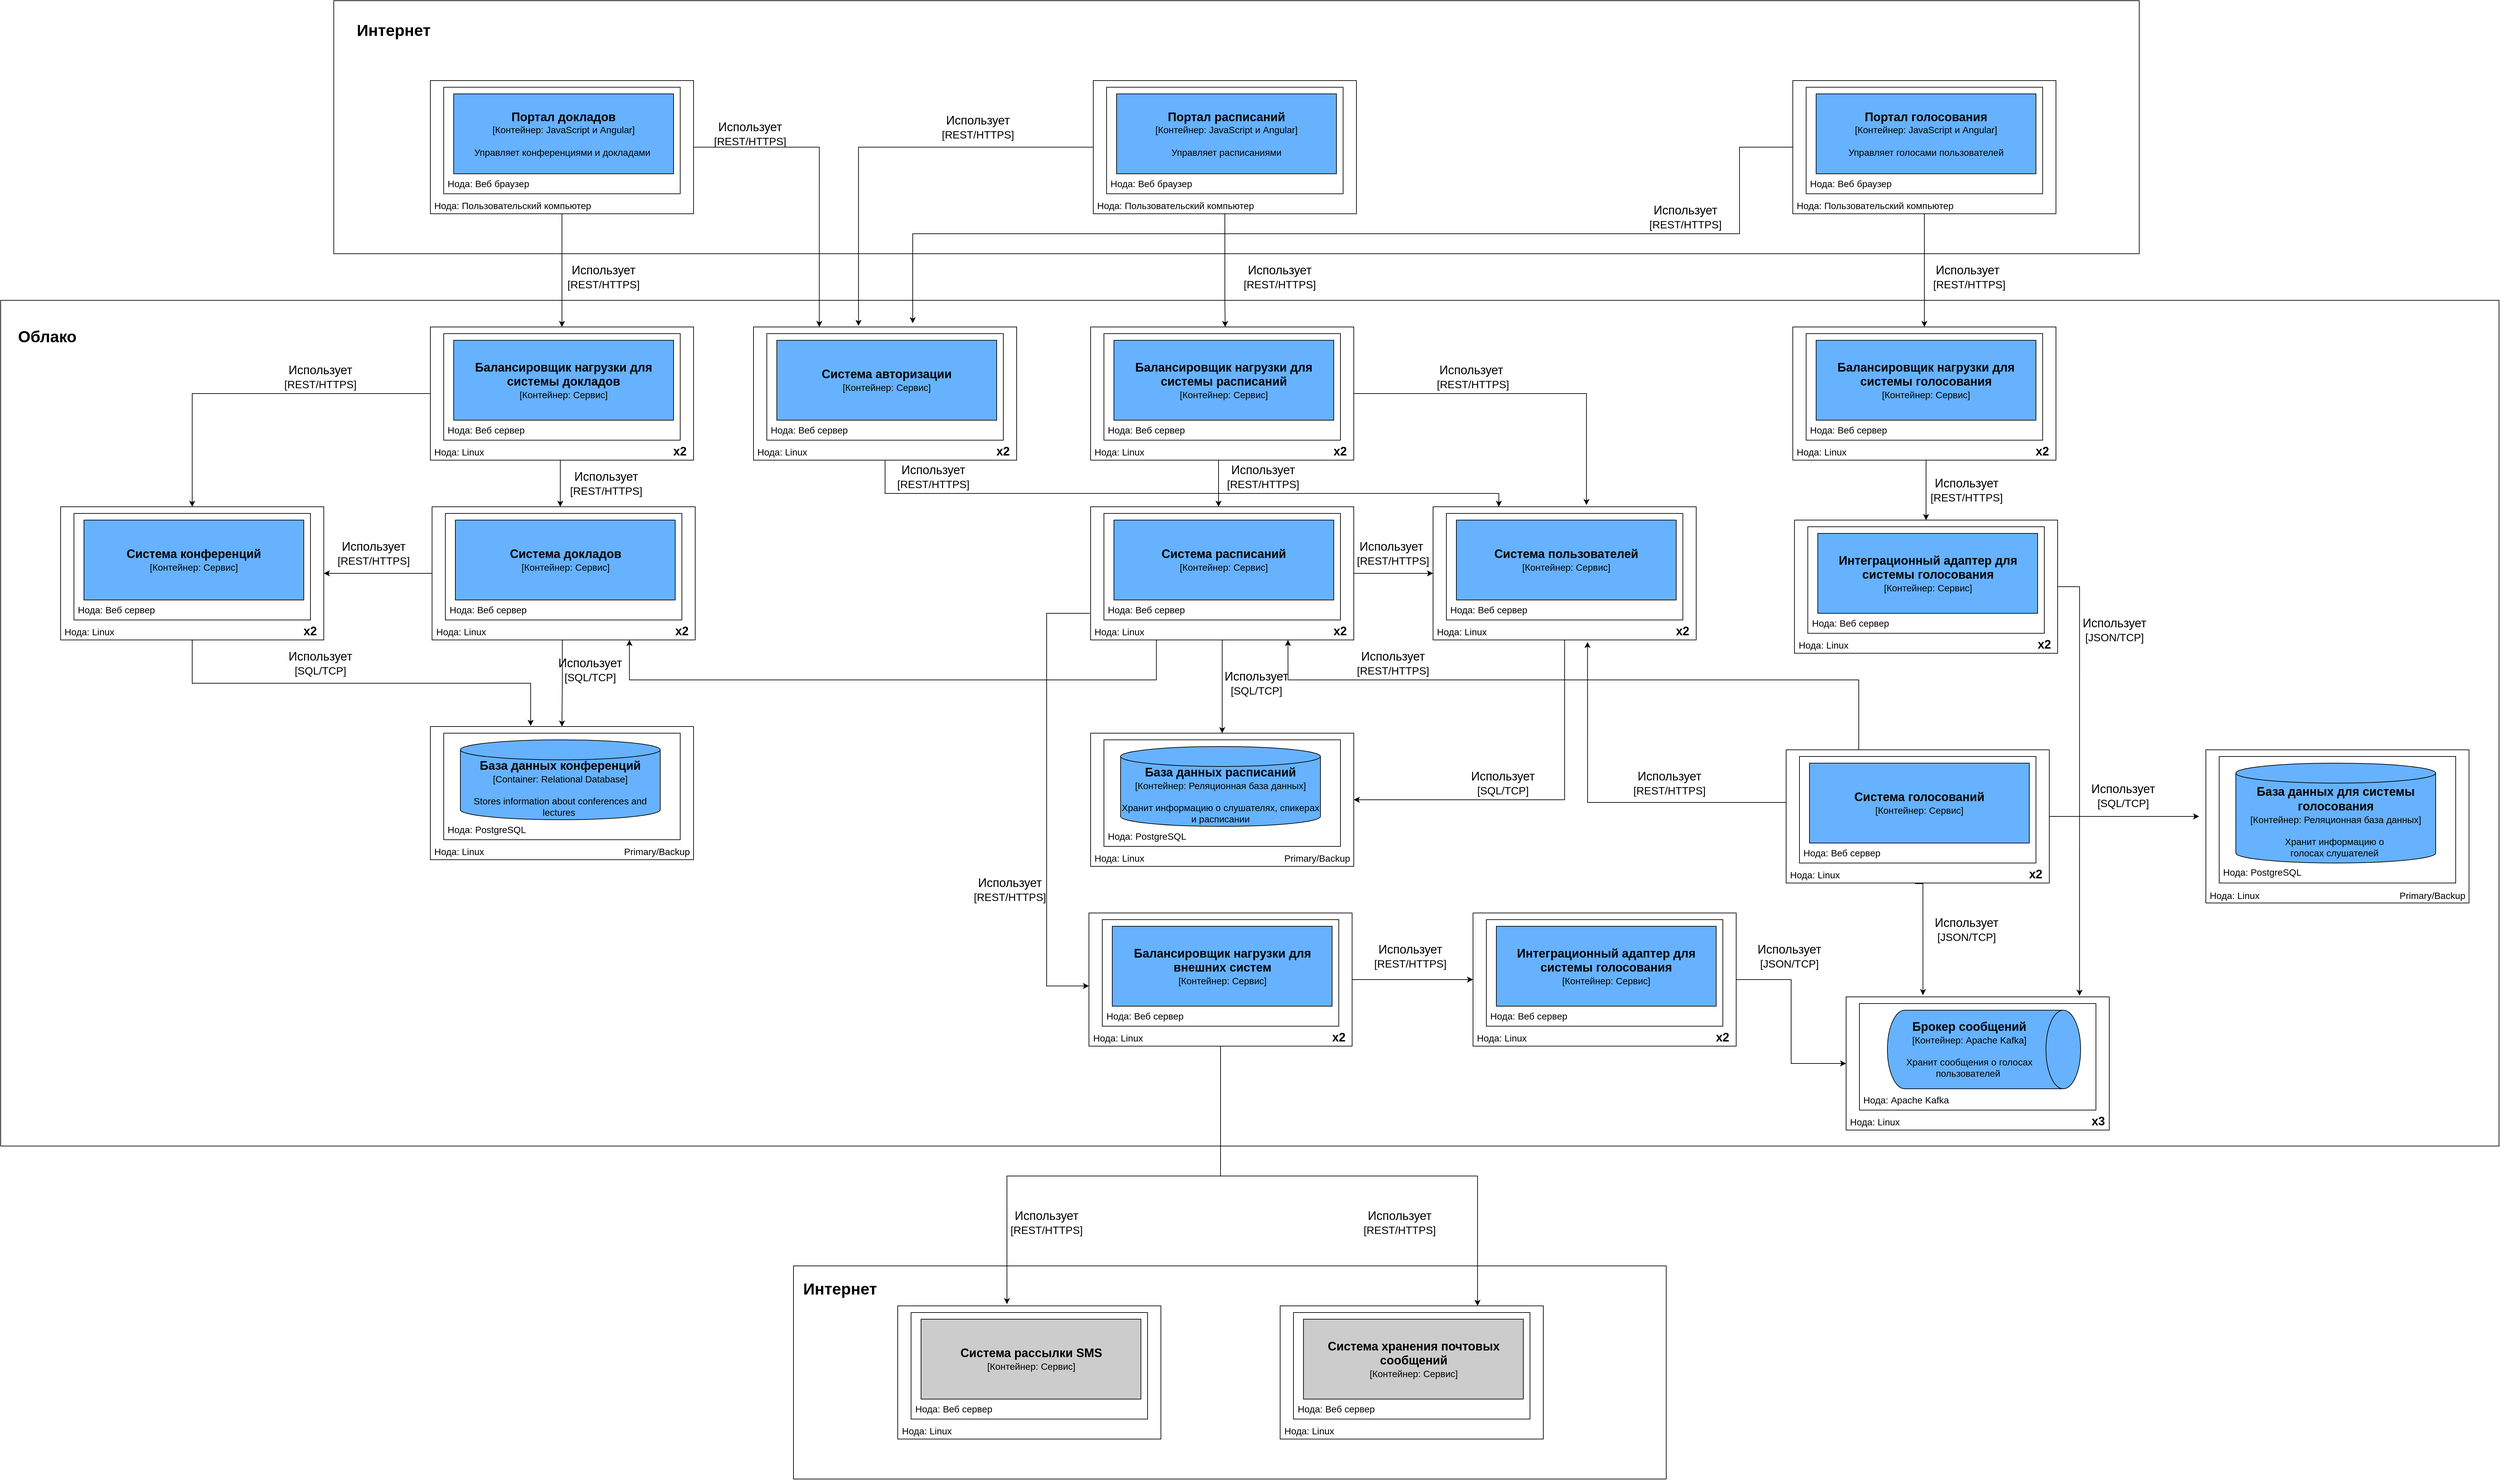<mxfile version="24.4.13" type="device">
  <diagram name="Страница — 1" id="Z9N-jdOSxp0XZ1hQaEwk">
    <mxGraphModel dx="5697" dy="3699" grid="1" gridSize="10" guides="1" tooltips="1" connect="1" arrows="1" fold="1" page="1" pageScale="1" pageWidth="827" pageHeight="1169" math="0" shadow="0">
      <root>
        <mxCell id="0" />
        <mxCell id="1" parent="0" />
        <mxCell id="tnYpFo8ILh_rvgwoeTNM-166" value="" style="rounded=0;whiteSpace=wrap;html=1;" parent="1" vertex="1">
          <mxGeometry x="-790" y="440" width="3750" height="1270" as="geometry" />
        </mxCell>
        <mxCell id="tnYpFo8ILh_rvgwoeTNM-164" value="" style="rounded=0;whiteSpace=wrap;html=1;" parent="1" vertex="1">
          <mxGeometry x="400" y="1890" width="1310" height="320" as="geometry" />
        </mxCell>
        <mxCell id="tnYpFo8ILh_rvgwoeTNM-162" value="" style="rounded=0;whiteSpace=wrap;html=1;" parent="1" vertex="1">
          <mxGeometry x="-290" y="-10" width="2710" height="380" as="geometry" />
        </mxCell>
        <mxCell id="tnYpFo8ILh_rvgwoeTNM-67" style="edgeStyle=orthogonalEdgeStyle;rounded=0;orthogonalLoop=1;jettySize=auto;html=1;entryX=0.5;entryY=0;entryDx=0;entryDy=0;" parent="1" source="tnYpFo8ILh_rvgwoeTNM-49" target="tnYpFo8ILh_rvgwoeTNM-58" edge="1">
          <mxGeometry relative="1" as="geometry" />
        </mxCell>
        <mxCell id="YXWekiHFYHcAvbTJ_O26-4" style="edgeStyle=orthogonalEdgeStyle;rounded=0;orthogonalLoop=1;jettySize=auto;html=1;entryX=0.25;entryY=0;entryDx=0;entryDy=0;" edge="1" parent="1" source="tnYpFo8ILh_rvgwoeTNM-49" target="YXWekiHFYHcAvbTJ_O26-1">
          <mxGeometry relative="1" as="geometry" />
        </mxCell>
        <mxCell id="tnYpFo8ILh_rvgwoeTNM-49" value="&lt;div&gt;&lt;br&gt;&lt;/div&gt;&lt;div&gt;&lt;br&gt;&lt;/div&gt;&lt;div&gt;&lt;br&gt;&lt;/div&gt;&lt;div&gt;&lt;br&gt;&lt;/div&gt;&lt;div&gt;&lt;br&gt;&lt;/div&gt;&lt;div&gt;&lt;br&gt;&lt;/div&gt;&lt;div&gt;&lt;br&gt;&lt;/div&gt;&lt;div&gt;&lt;br&gt;&lt;/div&gt;&lt;div&gt;&lt;br&gt;&lt;/div&gt;&lt;div&gt;&lt;br&gt;&lt;/div&gt;&lt;div&gt;&lt;br&gt;&lt;/div&gt;&lt;div style=&quot;&quot;&gt;&lt;font style=&quot;font-size: 14px;&quot;&gt;&lt;br&gt;&lt;/font&gt;&lt;/div&gt;&lt;div style=&quot;&quot;&gt;&lt;font style=&quot;font-size: 14px;&quot;&gt;&amp;nbsp;Нода: Пользовательский компьютер&lt;/font&gt;&lt;/div&gt;" style="rounded=0;whiteSpace=wrap;html=1;align=left;" parent="1" vertex="1">
          <mxGeometry x="-145" y="110" width="395" height="200" as="geometry" />
        </mxCell>
        <mxCell id="tnYpFo8ILh_rvgwoeTNM-50" value="&lt;div&gt;&lt;br&gt;&lt;/div&gt;&lt;div&gt;&lt;div&gt;&lt;br&gt;&lt;/div&gt;&lt;div&gt;&lt;br&gt;&lt;/div&gt;&lt;div&gt;&lt;br&gt;&lt;/div&gt;&lt;div&gt;&lt;br&gt;&lt;/div&gt;&lt;div&gt;&lt;br&gt;&lt;/div&gt;&lt;div&gt;&lt;br&gt;&lt;/div&gt;&lt;div&gt;&lt;br&gt;&lt;/div&gt;&lt;div&gt;&lt;br&gt;&lt;/div&gt;&lt;div&gt;&lt;font style=&quot;font-size: 14px;&quot;&gt;&amp;nbsp;Нода: Веб браузер&lt;/font&gt;&lt;/div&gt;&lt;/div&gt;" style="rounded=0;whiteSpace=wrap;html=1;align=left;" parent="1" vertex="1">
          <mxGeometry x="-125" y="120" width="355" height="160" as="geometry" />
        </mxCell>
        <mxCell id="tnYpFo8ILh_rvgwoeTNM-51" value="&lt;span style=&quot;font-size: 18px;&quot;&gt;&lt;b&gt;Портал докладов&lt;/b&gt;&lt;/span&gt;&lt;br&gt;&lt;div&gt;&lt;font style=&quot;font-size: 14px;&quot;&gt;[Контейнер: JavaScript и Angular]&lt;/font&gt;&lt;/div&gt;&lt;div&gt;&lt;font style=&quot;font-size: 14px;&quot;&gt;&lt;br&gt;&lt;/font&gt;&lt;/div&gt;&lt;div&gt;&lt;font style=&quot;font-size: 14px;&quot;&gt;Управляет конференциями и докладами&amp;nbsp;&lt;/font&gt;&lt;/div&gt;" style="rounded=0;whiteSpace=wrap;html=1;fillColor=#66B2FF;" parent="1" vertex="1">
          <mxGeometry x="-110" y="130" width="330" height="120" as="geometry" />
        </mxCell>
        <mxCell id="tnYpFo8ILh_rvgwoeTNM-52" value="&lt;div&gt;&lt;br&gt;&lt;/div&gt;&lt;div&gt;&lt;br&gt;&lt;/div&gt;&lt;div&gt;&lt;br&gt;&lt;/div&gt;&lt;div&gt;&lt;br&gt;&lt;/div&gt;&lt;div&gt;&lt;br&gt;&lt;/div&gt;&lt;div&gt;&lt;br&gt;&lt;/div&gt;&lt;div&gt;&lt;br&gt;&lt;/div&gt;&lt;div&gt;&lt;br&gt;&lt;/div&gt;&lt;div&gt;&lt;br&gt;&lt;/div&gt;&lt;div&gt;&lt;br&gt;&lt;/div&gt;&lt;div&gt;&lt;br&gt;&lt;/div&gt;&lt;div style=&quot;&quot;&gt;&lt;font style=&quot;font-size: 14px;&quot;&gt;&lt;br&gt;&lt;/font&gt;&lt;/div&gt;&lt;div style=&quot;&quot;&gt;&lt;font style=&quot;font-size: 14px;&quot;&gt;&amp;nbsp;Нода: Пользовательский компьютер&lt;/font&gt;&lt;/div&gt;" style="rounded=0;whiteSpace=wrap;html=1;align=left;" parent="1" vertex="1">
          <mxGeometry x="850" y="110" width="395" height="200" as="geometry" />
        </mxCell>
        <mxCell id="tnYpFo8ILh_rvgwoeTNM-53" value="&lt;div&gt;&lt;br&gt;&lt;/div&gt;&lt;div&gt;&lt;br&gt;&lt;/div&gt;&lt;div&gt;&lt;br&gt;&lt;/div&gt;&lt;div&gt;&lt;br&gt;&lt;/div&gt;&lt;div&gt;&lt;br&gt;&lt;/div&gt;&lt;div&gt;&lt;br&gt;&lt;/div&gt;&lt;div&gt;&lt;br&gt;&lt;/div&gt;&lt;div&gt;&lt;br&gt;&lt;/div&gt;&lt;div&gt;&lt;br&gt;&lt;/div&gt;&lt;div style=&quot;&quot;&gt;&lt;font style=&quot;font-size: 14px;&quot;&gt;&amp;nbsp;Нода: Веб браузер&lt;/font&gt;&lt;/div&gt;" style="rounded=0;whiteSpace=wrap;html=1;align=left;" parent="1" vertex="1">
          <mxGeometry x="870" y="120" width="355" height="160" as="geometry" />
        </mxCell>
        <mxCell id="tnYpFo8ILh_rvgwoeTNM-54" value="&lt;span style=&quot;font-size: 18px;&quot;&gt;&lt;b&gt;Портал расписаний&lt;/b&gt;&lt;/span&gt;&lt;br&gt;&lt;div&gt;&lt;font style=&quot;font-size: 14px;&quot;&gt;[Контейнер: JavaScript и Angular]&lt;/font&gt;&lt;/div&gt;&lt;div&gt;&lt;font style=&quot;font-size: 14px;&quot;&gt;&lt;br&gt;&lt;/font&gt;&lt;/div&gt;&lt;div&gt;&lt;font style=&quot;font-size: 14px;&quot;&gt;Управляет расписаниями&lt;/font&gt;&lt;/div&gt;" style="rounded=0;whiteSpace=wrap;html=1;fillColor=#66B2FF;" parent="1" vertex="1">
          <mxGeometry x="885" y="130" width="330" height="120" as="geometry" />
        </mxCell>
        <mxCell id="tnYpFo8ILh_rvgwoeTNM-78" style="edgeStyle=orthogonalEdgeStyle;rounded=0;orthogonalLoop=1;jettySize=auto;html=1;entryX=0.5;entryY=0;entryDx=0;entryDy=0;" parent="1" source="tnYpFo8ILh_rvgwoeTNM-55" target="tnYpFo8ILh_rvgwoeTNM-73" edge="1">
          <mxGeometry relative="1" as="geometry" />
        </mxCell>
        <mxCell id="tnYpFo8ILh_rvgwoeTNM-55" value="&lt;div&gt;&lt;br&gt;&lt;/div&gt;&lt;div&gt;&lt;br&gt;&lt;/div&gt;&lt;div&gt;&lt;br&gt;&lt;/div&gt;&lt;div&gt;&lt;br&gt;&lt;/div&gt;&lt;div&gt;&lt;br&gt;&lt;/div&gt;&lt;div&gt;&lt;br&gt;&lt;/div&gt;&lt;div&gt;&lt;br&gt;&lt;/div&gt;&lt;div&gt;&lt;br&gt;&lt;/div&gt;&lt;div&gt;&lt;br&gt;&lt;/div&gt;&lt;div&gt;&lt;br&gt;&lt;/div&gt;&lt;div&gt;&lt;br&gt;&lt;/div&gt;&lt;div style=&quot;&quot;&gt;&lt;font style=&quot;font-size: 14px;&quot;&gt;&lt;br&gt;&lt;/font&gt;&lt;/div&gt;&lt;div style=&quot;&quot;&gt;&lt;font style=&quot;font-size: 14px;&quot;&gt;&amp;nbsp;Нода: Пользовательский компьютер&lt;/font&gt;&lt;/div&gt;" style="rounded=0;whiteSpace=wrap;html=1;align=left;" parent="1" vertex="1">
          <mxGeometry x="1900" y="110" width="395" height="200" as="geometry" />
        </mxCell>
        <mxCell id="tnYpFo8ILh_rvgwoeTNM-56" value="&lt;div&gt;&lt;br&gt;&lt;/div&gt;&lt;div&gt;&lt;br&gt;&lt;/div&gt;&lt;div&gt;&lt;br&gt;&lt;/div&gt;&lt;div&gt;&lt;br&gt;&lt;/div&gt;&lt;div&gt;&lt;br&gt;&lt;/div&gt;&lt;div&gt;&lt;br&gt;&lt;/div&gt;&lt;div&gt;&lt;br&gt;&lt;/div&gt;&lt;div&gt;&lt;br&gt;&lt;/div&gt;&lt;div&gt;&lt;br&gt;&lt;/div&gt;&lt;div style=&quot;&quot;&gt;&lt;font style=&quot;font-size: 14px;&quot;&gt;&amp;nbsp;Нода: Веб браузер&lt;/font&gt;&lt;/div&gt;" style="rounded=0;whiteSpace=wrap;html=1;align=left;" parent="1" vertex="1">
          <mxGeometry x="1920" y="120" width="355" height="160" as="geometry" />
        </mxCell>
        <mxCell id="tnYpFo8ILh_rvgwoeTNM-57" value="&lt;span style=&quot;font-size: 18px;&quot;&gt;&lt;b&gt;Портал голосования&lt;/b&gt;&lt;/span&gt;&lt;br&gt;&lt;div&gt;&lt;font style=&quot;font-size: 14px;&quot;&gt;[Контейнер: JavaScript и Angular]&lt;/font&gt;&lt;/div&gt;&lt;div&gt;&lt;font style=&quot;font-size: 14px;&quot;&gt;&lt;br&gt;&lt;/font&gt;&lt;/div&gt;&lt;div&gt;&lt;span style=&quot;font-size: 14px;&quot;&gt;Управляет голосами пользователей&lt;/span&gt;&lt;/div&gt;" style="rounded=0;whiteSpace=wrap;html=1;fillColor=#66B2FF;" parent="1" vertex="1">
          <mxGeometry x="1935" y="130" width="330" height="120" as="geometry" />
        </mxCell>
        <mxCell id="tnYpFo8ILh_rvgwoeTNM-87" style="edgeStyle=orthogonalEdgeStyle;rounded=0;orthogonalLoop=1;jettySize=auto;html=1;entryX=0.5;entryY=0;entryDx=0;entryDy=0;" parent="1" source="tnYpFo8ILh_rvgwoeTNM-58" target="tnYpFo8ILh_rvgwoeTNM-81" edge="1">
          <mxGeometry relative="1" as="geometry" />
        </mxCell>
        <mxCell id="tnYpFo8ILh_rvgwoeTNM-88" style="edgeStyle=orthogonalEdgeStyle;rounded=0;orthogonalLoop=1;jettySize=auto;html=1;" parent="1" source="tnYpFo8ILh_rvgwoeTNM-58" edge="1">
          <mxGeometry relative="1" as="geometry">
            <mxPoint x="50" y="750" as="targetPoint" />
            <Array as="points">
              <mxPoint x="50" y="750" />
            </Array>
          </mxGeometry>
        </mxCell>
        <mxCell id="tnYpFo8ILh_rvgwoeTNM-58" value="&lt;div&gt;&lt;br&gt;&lt;/div&gt;&lt;div&gt;&lt;br&gt;&lt;/div&gt;&lt;div&gt;&lt;br&gt;&lt;/div&gt;&lt;div&gt;&lt;br&gt;&lt;/div&gt;&lt;div&gt;&lt;br&gt;&lt;/div&gt;&lt;div&gt;&lt;br&gt;&lt;/div&gt;&lt;div&gt;&lt;br&gt;&lt;/div&gt;&lt;div&gt;&lt;br&gt;&lt;/div&gt;&lt;div&gt;&lt;br&gt;&lt;/div&gt;&lt;div&gt;&lt;br&gt;&lt;/div&gt;&lt;div&gt;&lt;br&gt;&lt;/div&gt;&lt;div style=&quot;&quot;&gt;&lt;font style=&quot;font-size: 14px;&quot;&gt;&lt;br&gt;&lt;/font&gt;&lt;/div&gt;&lt;div style=&quot;&quot;&gt;&lt;font style=&quot;&quot;&gt;&lt;span style=&quot;font-size: 14px;&quot;&gt;&amp;nbsp;&lt;/span&gt;&lt;/font&gt;&lt;span style=&quot;font-size: 14px; background-color: initial;&quot;&gt;Нода&lt;/span&gt;&lt;span style=&quot;background-color: initial; font-size: 14px;&quot;&gt;: Linux&amp;nbsp; &amp;nbsp; &amp;nbsp; &amp;nbsp; &amp;nbsp; &amp;nbsp; &amp;nbsp; &amp;nbsp; &amp;nbsp; &amp;nbsp; &amp;nbsp; &amp;nbsp; &amp;nbsp; &amp;nbsp; &amp;nbsp; &amp;nbsp; &amp;nbsp; &amp;nbsp; &amp;nbsp; &amp;nbsp; &amp;nbsp; &amp;nbsp; &amp;nbsp; &amp;nbsp; &amp;nbsp; &amp;nbsp; &amp;nbsp; &amp;nbsp; &amp;nbsp; &amp;nbsp; &amp;nbsp; &amp;nbsp; &amp;nbsp; &amp;nbsp; &amp;nbsp; &amp;nbsp; &amp;nbsp;&lt;/span&gt;&lt;b style=&quot;background-color: initial;&quot;&gt;&lt;font style=&quot;font-size: 18px;&quot;&gt;x2&lt;/font&gt;&lt;/b&gt;&lt;/div&gt;" style="rounded=0;whiteSpace=wrap;html=1;align=left;" parent="1" vertex="1">
          <mxGeometry x="-145" y="480" width="395" height="200" as="geometry" />
        </mxCell>
        <mxCell id="tnYpFo8ILh_rvgwoeTNM-59" value="&lt;div&gt;&lt;br&gt;&lt;/div&gt;&lt;div&gt;&lt;div&gt;&lt;br&gt;&lt;/div&gt;&lt;div&gt;&lt;br&gt;&lt;/div&gt;&lt;div&gt;&lt;br&gt;&lt;/div&gt;&lt;div&gt;&lt;br&gt;&lt;/div&gt;&lt;div&gt;&lt;br&gt;&lt;/div&gt;&lt;div&gt;&lt;br&gt;&lt;/div&gt;&lt;div&gt;&lt;br&gt;&lt;/div&gt;&lt;div&gt;&lt;br&gt;&lt;/div&gt;&lt;div&gt;&lt;font style=&quot;font-size: 14px;&quot;&gt;&amp;nbsp;Нода: Веб сервер&lt;/font&gt;&lt;/div&gt;&lt;/div&gt;" style="rounded=0;whiteSpace=wrap;html=1;align=left;" parent="1" vertex="1">
          <mxGeometry x="-125" y="490" width="355" height="160" as="geometry" />
        </mxCell>
        <mxCell id="tnYpFo8ILh_rvgwoeTNM-60" value="&lt;span style=&quot;font-size: 18px;&quot;&gt;&lt;b&gt;Балансировщик нагрузки для системы докладов&lt;/b&gt;&lt;/span&gt;&lt;br&gt;&lt;div&gt;&lt;font style=&quot;font-size: 14px;&quot;&gt;[Контейнер: Сервис]&lt;/font&gt;&lt;/div&gt;" style="rounded=0;whiteSpace=wrap;html=1;fillColor=#66B2FF;" parent="1" vertex="1">
          <mxGeometry x="-110" y="500" width="330" height="120" as="geometry" />
        </mxCell>
        <mxCell id="tnYpFo8ILh_rvgwoeTNM-68" value="&lt;font style=&quot;font-size: 18px;&quot;&gt;Использует&lt;/font&gt;&lt;div&gt;&lt;font size=&quot;3&quot; style=&quot;&quot;&gt;[REST/HTTPS]&lt;/font&gt;&lt;/div&gt;" style="text;html=1;align=center;verticalAlign=middle;whiteSpace=wrap;rounded=0;" parent="1" vertex="1">
          <mxGeometry x="30" y="390" width="170" height="30" as="geometry" />
        </mxCell>
        <mxCell id="tnYpFo8ILh_rvgwoeTNM-104" style="edgeStyle=orthogonalEdgeStyle;rounded=0;orthogonalLoop=1;jettySize=auto;html=1;" parent="1" source="tnYpFo8ILh_rvgwoeTNM-70" edge="1">
          <mxGeometry relative="1" as="geometry">
            <mxPoint x="1038" y="750" as="targetPoint" />
            <Array as="points">
              <mxPoint x="1038" y="750" />
            </Array>
          </mxGeometry>
        </mxCell>
        <mxCell id="tnYpFo8ILh_rvgwoeTNM-70" value="&lt;div&gt;&lt;br&gt;&lt;/div&gt;&lt;div&gt;&lt;br&gt;&lt;/div&gt;&lt;div&gt;&lt;br&gt;&lt;/div&gt;&lt;div&gt;&lt;br&gt;&lt;/div&gt;&lt;div&gt;&lt;br&gt;&lt;/div&gt;&lt;div&gt;&lt;br&gt;&lt;/div&gt;&lt;div&gt;&lt;br&gt;&lt;/div&gt;&lt;div&gt;&lt;br&gt;&lt;/div&gt;&lt;div&gt;&lt;br&gt;&lt;/div&gt;&lt;div&gt;&lt;br&gt;&lt;/div&gt;&lt;div&gt;&lt;br&gt;&lt;/div&gt;&lt;div style=&quot;&quot;&gt;&lt;font style=&quot;font-size: 14px;&quot;&gt;&lt;br&gt;&lt;/font&gt;&lt;/div&gt;&lt;div style=&quot;&quot;&gt;&lt;font style=&quot;font-size: 14px;&quot;&gt;&amp;nbsp;&lt;/font&gt;&lt;span style=&quot;font-size: 14px; background-color: initial;&quot;&gt;Нода&lt;/span&gt;&lt;font style=&quot;background-color: initial; font-size: 14px;&quot;&gt;: Linux&lt;/font&gt;&lt;span style=&quot;background-color: initial; font-size: 14px;&quot;&gt;&amp;nbsp; &amp;nbsp; &amp;nbsp; &amp;nbsp; &amp;nbsp; &amp;nbsp; &amp;nbsp; &amp;nbsp; &amp;nbsp; &amp;nbsp; &amp;nbsp; &amp;nbsp; &amp;nbsp; &amp;nbsp; &amp;nbsp; &amp;nbsp; &amp;nbsp; &amp;nbsp; &amp;nbsp; &amp;nbsp; &amp;nbsp; &amp;nbsp; &amp;nbsp; &amp;nbsp; &amp;nbsp; &amp;nbsp; &amp;nbsp; &amp;nbsp; &amp;nbsp; &amp;nbsp; &amp;nbsp; &amp;nbsp; &amp;nbsp; &amp;nbsp; &amp;nbsp; &amp;nbsp; &amp;nbsp;&lt;/span&gt;&lt;b style=&quot;background-color: initial;&quot;&gt;&lt;font style=&quot;font-size: 18px;&quot;&gt;x2&lt;/font&gt;&lt;/b&gt;&lt;/div&gt;" style="rounded=0;whiteSpace=wrap;html=1;align=left;" parent="1" vertex="1">
          <mxGeometry x="846" y="480" width="395" height="200" as="geometry" />
        </mxCell>
        <mxCell id="tnYpFo8ILh_rvgwoeTNM-71" value="&lt;div&gt;&lt;br&gt;&lt;/div&gt;&lt;div&gt;&lt;div&gt;&lt;br&gt;&lt;/div&gt;&lt;div&gt;&lt;br&gt;&lt;/div&gt;&lt;div&gt;&lt;br&gt;&lt;/div&gt;&lt;div&gt;&lt;br&gt;&lt;/div&gt;&lt;div&gt;&lt;br&gt;&lt;/div&gt;&lt;div&gt;&lt;br&gt;&lt;/div&gt;&lt;div&gt;&lt;br&gt;&lt;/div&gt;&lt;div&gt;&lt;br&gt;&lt;/div&gt;&lt;div&gt;&lt;font style=&quot;font-size: 14px;&quot;&gt;&amp;nbsp;&lt;/font&gt;&lt;span style=&quot;font-size: 14px; background-color: initial;&quot;&gt;Нода: Веб сервер&lt;/span&gt;&lt;/div&gt;&lt;/div&gt;" style="rounded=0;whiteSpace=wrap;html=1;align=left;" parent="1" vertex="1">
          <mxGeometry x="866" y="490" width="355" height="160" as="geometry" />
        </mxCell>
        <mxCell id="tnYpFo8ILh_rvgwoeTNM-72" value="&lt;b style=&quot;font-size: 18px;&quot;&gt;Балансировщик нагрузки для системы расписаний&lt;/b&gt;&lt;br&gt;&lt;div&gt;&lt;font style=&quot;font-size: 14px;&quot;&gt;[Контейнер: Сервис]&lt;/font&gt;&lt;/div&gt;" style="rounded=0;whiteSpace=wrap;html=1;fillColor=#66B2FF;" parent="1" vertex="1">
          <mxGeometry x="881" y="500" width="330" height="120" as="geometry" />
        </mxCell>
        <mxCell id="tnYpFo8ILh_rvgwoeTNM-110" style="edgeStyle=orthogonalEdgeStyle;rounded=0;orthogonalLoop=1;jettySize=auto;html=1;entryX=0.5;entryY=0;entryDx=0;entryDy=0;" parent="1" source="tnYpFo8ILh_rvgwoeTNM-73" target="CaETY38zKmJGtCrQQu3o-1" edge="1">
          <mxGeometry relative="1" as="geometry">
            <Array as="points">
              <mxPoint x="2100" y="690" />
              <mxPoint x="2100" y="690" />
            </Array>
          </mxGeometry>
        </mxCell>
        <mxCell id="tnYpFo8ILh_rvgwoeTNM-73" value="&lt;div&gt;&lt;br&gt;&lt;/div&gt;&lt;div&gt;&lt;br&gt;&lt;/div&gt;&lt;div&gt;&lt;br&gt;&lt;/div&gt;&lt;div&gt;&lt;br&gt;&lt;/div&gt;&lt;div&gt;&lt;br&gt;&lt;/div&gt;&lt;div&gt;&lt;br&gt;&lt;/div&gt;&lt;div&gt;&lt;br&gt;&lt;/div&gt;&lt;div&gt;&lt;br&gt;&lt;/div&gt;&lt;div&gt;&lt;br&gt;&lt;/div&gt;&lt;div&gt;&lt;br&gt;&lt;/div&gt;&lt;div&gt;&lt;br&gt;&lt;/div&gt;&lt;div style=&quot;&quot;&gt;&lt;font style=&quot;font-size: 14px;&quot;&gt;&lt;br&gt;&lt;/font&gt;&lt;/div&gt;&lt;div style=&quot;&quot;&gt;&lt;font style=&quot;font-size: 14px;&quot;&gt;&amp;nbsp;&lt;/font&gt;&lt;span style=&quot;font-size: 14px; background-color: initial;&quot;&gt;Нода&lt;/span&gt;&lt;font style=&quot;background-color: initial; font-size: 14px;&quot;&gt;: Linux&lt;/font&gt;&lt;span style=&quot;background-color: initial; font-size: 14px;&quot;&gt;&amp;nbsp; &amp;nbsp; &amp;nbsp; &amp;nbsp; &amp;nbsp; &amp;nbsp; &amp;nbsp; &amp;nbsp; &amp;nbsp; &amp;nbsp; &amp;nbsp; &amp;nbsp; &amp;nbsp; &amp;nbsp; &amp;nbsp; &amp;nbsp; &amp;nbsp; &amp;nbsp; &amp;nbsp; &amp;nbsp; &amp;nbsp; &amp;nbsp; &amp;nbsp; &amp;nbsp; &amp;nbsp; &amp;nbsp; &amp;nbsp; &amp;nbsp; &amp;nbsp; &amp;nbsp; &amp;nbsp; &amp;nbsp; &amp;nbsp; &amp;nbsp; &amp;nbsp; &amp;nbsp; &amp;nbsp;&lt;/span&gt;&lt;b style=&quot;background-color: initial;&quot;&gt;&lt;font style=&quot;font-size: 18px;&quot;&gt;x2&lt;/font&gt;&lt;/b&gt;&lt;/div&gt;" style="rounded=0;whiteSpace=wrap;html=1;align=left;" parent="1" vertex="1">
          <mxGeometry x="1900" y="480" width="395" height="200" as="geometry" />
        </mxCell>
        <mxCell id="tnYpFo8ILh_rvgwoeTNM-74" value="&lt;div&gt;&lt;br&gt;&lt;/div&gt;&lt;div&gt;&lt;div&gt;&lt;br&gt;&lt;/div&gt;&lt;div&gt;&lt;br&gt;&lt;/div&gt;&lt;div&gt;&lt;br&gt;&lt;/div&gt;&lt;div&gt;&lt;br&gt;&lt;/div&gt;&lt;div&gt;&lt;br&gt;&lt;/div&gt;&lt;div&gt;&lt;br&gt;&lt;/div&gt;&lt;div&gt;&lt;br&gt;&lt;/div&gt;&lt;div&gt;&lt;br&gt;&lt;/div&gt;&lt;div&gt;&lt;font style=&quot;font-size: 14px;&quot;&gt;&amp;nbsp;Нода: Веб сервер&lt;/font&gt;&lt;/div&gt;&lt;/div&gt;" style="rounded=0;whiteSpace=wrap;html=1;align=left;" parent="1" vertex="1">
          <mxGeometry x="1920" y="490" width="355" height="160" as="geometry" />
        </mxCell>
        <mxCell id="tnYpFo8ILh_rvgwoeTNM-75" value="&lt;span style=&quot;font-size: 18px;&quot;&gt;&lt;b&gt;Балансировщик нагрузки для системы голосования&lt;/b&gt;&lt;/span&gt;&lt;br&gt;&lt;div&gt;&lt;font style=&quot;font-size: 14px;&quot;&gt;[Контейнер: Сервис]&lt;/font&gt;&lt;/div&gt;" style="rounded=0;whiteSpace=wrap;html=1;fillColor=#66B2FF;" parent="1" vertex="1">
          <mxGeometry x="1935" y="500" width="330" height="120" as="geometry" />
        </mxCell>
        <mxCell id="tnYpFo8ILh_rvgwoeTNM-77" style="edgeStyle=orthogonalEdgeStyle;rounded=0;orthogonalLoop=1;jettySize=auto;html=1;" parent="1" source="tnYpFo8ILh_rvgwoeTNM-52" edge="1">
          <mxGeometry relative="1" as="geometry">
            <mxPoint x="1048" y="480" as="targetPoint" />
            <Array as="points">
              <mxPoint x="1048" y="440" />
              <mxPoint x="1048" y="482" />
            </Array>
          </mxGeometry>
        </mxCell>
        <mxCell id="tnYpFo8ILh_rvgwoeTNM-79" value="&lt;font style=&quot;font-size: 18px;&quot;&gt;Использует&lt;/font&gt;&lt;div&gt;&lt;font size=&quot;3&quot; style=&quot;&quot;&gt;[REST/HTTPS]&lt;/font&gt;&lt;/div&gt;" style="text;html=1;align=center;verticalAlign=middle;whiteSpace=wrap;rounded=0;" parent="1" vertex="1">
          <mxGeometry x="1045" y="390" width="170" height="30" as="geometry" />
        </mxCell>
        <mxCell id="tnYpFo8ILh_rvgwoeTNM-80" value="&lt;font style=&quot;font-size: 18px;&quot;&gt;Использует&amp;nbsp;&lt;/font&gt;&lt;div&gt;&lt;font size=&quot;3&quot; style=&quot;&quot;&gt;[REST/HTTPS]&lt;/font&gt;&lt;/div&gt;" style="text;html=1;align=center;verticalAlign=middle;whiteSpace=wrap;rounded=0;" parent="1" vertex="1">
          <mxGeometry x="2080" y="390" width="170" height="30" as="geometry" />
        </mxCell>
        <mxCell id="tnYpFo8ILh_rvgwoeTNM-81" value="&lt;div&gt;&lt;br&gt;&lt;/div&gt;&lt;div&gt;&lt;br&gt;&lt;/div&gt;&lt;div&gt;&lt;br&gt;&lt;/div&gt;&lt;div&gt;&lt;br&gt;&lt;/div&gt;&lt;div&gt;&lt;br&gt;&lt;/div&gt;&lt;div&gt;&lt;br&gt;&lt;/div&gt;&lt;div&gt;&lt;br&gt;&lt;/div&gt;&lt;div&gt;&lt;br&gt;&lt;/div&gt;&lt;div&gt;&lt;br&gt;&lt;/div&gt;&lt;div&gt;&lt;br&gt;&lt;/div&gt;&lt;div&gt;&lt;br&gt;&lt;/div&gt;&lt;div style=&quot;&quot;&gt;&lt;font style=&quot;font-size: 14px;&quot;&gt;&lt;br&gt;&lt;/font&gt;&lt;/div&gt;&lt;div style=&quot;&quot;&gt;&lt;font style=&quot;&quot;&gt;&lt;span style=&quot;font-size: 14px;&quot;&gt;&amp;nbsp;Нода: Linux&amp;nbsp; &amp;nbsp; &amp;nbsp; &amp;nbsp; &amp;nbsp; &amp;nbsp; &amp;nbsp; &amp;nbsp; &amp;nbsp; &amp;nbsp; &amp;nbsp; &amp;nbsp; &amp;nbsp; &amp;nbsp; &amp;nbsp; &amp;nbsp; &amp;nbsp; &amp;nbsp; &amp;nbsp; &amp;nbsp; &amp;nbsp; &amp;nbsp; &amp;nbsp; &amp;nbsp; &amp;nbsp; &amp;nbsp; &amp;nbsp; &amp;nbsp; &amp;nbsp; &amp;nbsp; &amp;nbsp; &amp;nbsp; &amp;nbsp; &amp;nbsp; &amp;nbsp; &amp;nbsp; &amp;nbsp;&lt;/span&gt;&lt;b style=&quot;&quot;&gt;&lt;font style=&quot;font-size: 18px;&quot;&gt;x2&lt;/font&gt;&lt;/b&gt;&lt;/font&gt;&lt;/div&gt;" style="rounded=0;whiteSpace=wrap;html=1;align=left;" parent="1" vertex="1">
          <mxGeometry x="-700" y="750" width="395" height="200" as="geometry" />
        </mxCell>
        <mxCell id="tnYpFo8ILh_rvgwoeTNM-82" value="&lt;div&gt;&lt;br&gt;&lt;/div&gt;&lt;div&gt;&lt;div&gt;&lt;br&gt;&lt;/div&gt;&lt;div&gt;&lt;br&gt;&lt;/div&gt;&lt;div&gt;&lt;br&gt;&lt;/div&gt;&lt;div&gt;&lt;br&gt;&lt;/div&gt;&lt;div&gt;&lt;br&gt;&lt;/div&gt;&lt;div&gt;&lt;br&gt;&lt;/div&gt;&lt;div&gt;&lt;br&gt;&lt;/div&gt;&lt;div&gt;&lt;br&gt;&lt;/div&gt;&lt;div&gt;&lt;font style=&quot;font-size: 14px;&quot;&gt;&amp;nbsp;&lt;/font&gt;&lt;span style=&quot;font-size: 14px; background-color: initial;&quot;&gt;Нода: Веб сервер&lt;/span&gt;&lt;/div&gt;&lt;/div&gt;" style="rounded=0;whiteSpace=wrap;html=1;align=left;" parent="1" vertex="1">
          <mxGeometry x="-680" y="760" width="355" height="160" as="geometry" />
        </mxCell>
        <mxCell id="tnYpFo8ILh_rvgwoeTNM-83" value="&lt;span style=&quot;font-size: 18px;&quot;&gt;&lt;b&gt;Система конференций&lt;/b&gt;&lt;/span&gt;&lt;br&gt;&lt;div&gt;&lt;font style=&quot;font-size: 14px;&quot;&gt;[Контейнер: Сервис]&lt;/font&gt;&lt;/div&gt;" style="rounded=0;whiteSpace=wrap;html=1;fillColor=#66B2FF;" parent="1" vertex="1">
          <mxGeometry x="-665" y="770" width="330" height="120" as="geometry" />
        </mxCell>
        <mxCell id="tnYpFo8ILh_rvgwoeTNM-116" style="edgeStyle=orthogonalEdgeStyle;rounded=0;orthogonalLoop=1;jettySize=auto;html=1;entryX=1;entryY=0.5;entryDx=0;entryDy=0;" parent="1" source="tnYpFo8ILh_rvgwoeTNM-84" target="tnYpFo8ILh_rvgwoeTNM-81" edge="1">
          <mxGeometry relative="1" as="geometry" />
        </mxCell>
        <mxCell id="tnYpFo8ILh_rvgwoeTNM-122" style="edgeStyle=orthogonalEdgeStyle;rounded=0;orthogonalLoop=1;jettySize=auto;html=1;entryX=0.5;entryY=0;entryDx=0;entryDy=0;" parent="1" source="tnYpFo8ILh_rvgwoeTNM-84" target="tnYpFo8ILh_rvgwoeTNM-118" edge="1">
          <mxGeometry relative="1" as="geometry">
            <Array as="points">
              <mxPoint x="53" y="1015" />
              <mxPoint x="53" y="1015" />
            </Array>
          </mxGeometry>
        </mxCell>
        <mxCell id="tnYpFo8ILh_rvgwoeTNM-84" value="&lt;div&gt;&lt;br&gt;&lt;/div&gt;&lt;div&gt;&lt;br&gt;&lt;/div&gt;&lt;div&gt;&lt;br&gt;&lt;/div&gt;&lt;div&gt;&lt;br&gt;&lt;/div&gt;&lt;div&gt;&lt;br&gt;&lt;/div&gt;&lt;div&gt;&lt;br&gt;&lt;/div&gt;&lt;div&gt;&lt;br&gt;&lt;/div&gt;&lt;div&gt;&lt;br&gt;&lt;/div&gt;&lt;div&gt;&lt;br&gt;&lt;/div&gt;&lt;div&gt;&lt;br&gt;&lt;/div&gt;&lt;div&gt;&lt;br&gt;&lt;/div&gt;&lt;div style=&quot;&quot;&gt;&lt;font style=&quot;font-size: 14px;&quot;&gt;&lt;br&gt;&lt;/font&gt;&lt;/div&gt;&lt;div style=&quot;&quot;&gt;&lt;font style=&quot;&quot;&gt;&lt;span style=&quot;font-size: 14px;&quot;&gt;&amp;nbsp;&lt;/span&gt;&lt;/font&gt;&lt;span style=&quot;font-size: 14px; background-color: initial;&quot;&gt;Нода&lt;/span&gt;&lt;span style=&quot;background-color: initial; font-size: 14px;&quot;&gt;: Linux&amp;nbsp; &amp;nbsp; &amp;nbsp; &amp;nbsp; &amp;nbsp; &amp;nbsp; &amp;nbsp; &amp;nbsp; &amp;nbsp; &amp;nbsp; &amp;nbsp; &amp;nbsp; &amp;nbsp; &amp;nbsp; &amp;nbsp; &amp;nbsp; &amp;nbsp; &amp;nbsp; &amp;nbsp; &amp;nbsp; &amp;nbsp; &amp;nbsp; &amp;nbsp; &amp;nbsp; &amp;nbsp; &amp;nbsp; &amp;nbsp; &amp;nbsp; &amp;nbsp; &amp;nbsp; &amp;nbsp; &amp;nbsp; &amp;nbsp; &amp;nbsp; &amp;nbsp; &amp;nbsp; &amp;nbsp;&lt;/span&gt;&lt;b style=&quot;background-color: initial;&quot;&gt;&lt;font style=&quot;font-size: 18px;&quot;&gt;x2&lt;/font&gt;&lt;/b&gt;&lt;/div&gt;" style="rounded=0;whiteSpace=wrap;html=1;align=left;" parent="1" vertex="1">
          <mxGeometry x="-142.5" y="750" width="395" height="200" as="geometry" />
        </mxCell>
        <mxCell id="tnYpFo8ILh_rvgwoeTNM-85" value="&lt;div&gt;&lt;br&gt;&lt;/div&gt;&lt;div&gt;&lt;div&gt;&lt;br&gt;&lt;/div&gt;&lt;div&gt;&lt;br&gt;&lt;/div&gt;&lt;div&gt;&lt;br&gt;&lt;/div&gt;&lt;div&gt;&lt;br&gt;&lt;/div&gt;&lt;div&gt;&lt;br&gt;&lt;/div&gt;&lt;div&gt;&lt;br&gt;&lt;/div&gt;&lt;div&gt;&lt;br&gt;&lt;/div&gt;&lt;div&gt;&lt;br&gt;&lt;/div&gt;&lt;div&gt;&lt;font style=&quot;font-size: 14px;&quot;&gt;&amp;nbsp;&lt;/font&gt;&lt;span style=&quot;font-size: 14px; background-color: initial;&quot;&gt;Нода: Веб сервер&lt;/span&gt;&lt;/div&gt;&lt;/div&gt;" style="rounded=0;whiteSpace=wrap;html=1;align=left;" parent="1" vertex="1">
          <mxGeometry x="-122.5" y="760" width="355" height="160" as="geometry" />
        </mxCell>
        <mxCell id="tnYpFo8ILh_rvgwoeTNM-86" value="&lt;span style=&quot;font-size: 18px;&quot;&gt;&lt;b&gt;Система докладов&lt;/b&gt;&lt;/span&gt;&lt;br&gt;&lt;div&gt;&lt;font style=&quot;font-size: 14px;&quot;&gt;[Контейнер: Сервис]&lt;/font&gt;&lt;/div&gt;" style="rounded=0;whiteSpace=wrap;html=1;fillColor=#66B2FF;" parent="1" vertex="1">
          <mxGeometry x="-107.5" y="770" width="330" height="120" as="geometry" />
        </mxCell>
        <mxCell id="tnYpFo8ILh_rvgwoeTNM-89" value="&lt;div&gt;&lt;span style=&quot;font-size: 18px;&quot;&gt;Использует&lt;/span&gt;&lt;/div&gt;&lt;div&gt;&lt;font size=&quot;3&quot; style=&quot;&quot;&gt;[REST/HTTPS]&lt;/font&gt;&lt;/div&gt;" style="text;html=1;align=center;verticalAlign=middle;whiteSpace=wrap;rounded=0;" parent="1" vertex="1">
          <mxGeometry x="-395" y="540" width="170" height="30" as="geometry" />
        </mxCell>
        <mxCell id="tnYpFo8ILh_rvgwoeTNM-90" value="&lt;div&gt;&lt;div&gt;&lt;span style=&quot;font-size: 18px;&quot;&gt;Использует&lt;/span&gt;&lt;/div&gt;&lt;font size=&quot;3&quot; style=&quot;&quot;&gt;[REST/HTTPS]&lt;/font&gt;&lt;/div&gt;" style="text;html=1;align=center;verticalAlign=middle;whiteSpace=wrap;rounded=0;" parent="1" vertex="1">
          <mxGeometry x="34" y="700" width="170" height="30" as="geometry" />
        </mxCell>
        <mxCell id="tnYpFo8ILh_rvgwoeTNM-113" style="edgeStyle=orthogonalEdgeStyle;rounded=0;orthogonalLoop=1;jettySize=auto;html=1;entryX=0;entryY=0.5;entryDx=0;entryDy=0;" parent="1" source="tnYpFo8ILh_rvgwoeTNM-94" target="tnYpFo8ILh_rvgwoeTNM-97" edge="1">
          <mxGeometry relative="1" as="geometry" />
        </mxCell>
        <mxCell id="tnYpFo8ILh_rvgwoeTNM-134" style="edgeStyle=orthogonalEdgeStyle;rounded=0;orthogonalLoop=1;jettySize=auto;html=1;entryX=0.5;entryY=0;entryDx=0;entryDy=0;" parent="1" source="tnYpFo8ILh_rvgwoeTNM-94" target="tnYpFo8ILh_rvgwoeTNM-126" edge="1">
          <mxGeometry relative="1" as="geometry" />
        </mxCell>
        <mxCell id="tnYpFo8ILh_rvgwoeTNM-144" style="edgeStyle=orthogonalEdgeStyle;rounded=0;orthogonalLoop=1;jettySize=auto;html=1;entryX=0.75;entryY=1;entryDx=0;entryDy=0;exitX=0.25;exitY=1;exitDx=0;exitDy=0;" parent="1" source="tnYpFo8ILh_rvgwoeTNM-94" target="tnYpFo8ILh_rvgwoeTNM-84" edge="1">
          <mxGeometry relative="1" as="geometry">
            <Array as="points">
              <mxPoint x="945" y="1010" />
              <mxPoint x="154" y="1010" />
            </Array>
          </mxGeometry>
        </mxCell>
        <mxCell id="tnYpFo8ILh_rvgwoeTNM-149" style="edgeStyle=orthogonalEdgeStyle;rounded=0;orthogonalLoop=1;jettySize=auto;html=1;exitX=-0.003;exitY=0.8;exitDx=0;exitDy=0;exitPerimeter=0;entryX=0;entryY=0.548;entryDx=0;entryDy=0;entryPerimeter=0;" parent="1" source="tnYpFo8ILh_rvgwoeTNM-94" target="tnYpFo8ILh_rvgwoeTNM-146" edge="1">
          <mxGeometry relative="1" as="geometry">
            <mxPoint x="840" y="910" as="sourcePoint" />
            <mxPoint x="840" y="1470" as="targetPoint" />
            <Array as="points">
              <mxPoint x="780" y="910" />
              <mxPoint x="780" y="1470" />
            </Array>
          </mxGeometry>
        </mxCell>
        <mxCell id="tnYpFo8ILh_rvgwoeTNM-94" value="&lt;div&gt;&lt;br&gt;&lt;/div&gt;&lt;div&gt;&lt;br&gt;&lt;/div&gt;&lt;div&gt;&lt;br&gt;&lt;/div&gt;&lt;div&gt;&lt;br&gt;&lt;/div&gt;&lt;div&gt;&lt;br&gt;&lt;/div&gt;&lt;div&gt;&lt;br&gt;&lt;/div&gt;&lt;div&gt;&lt;br&gt;&lt;/div&gt;&lt;div&gt;&lt;br&gt;&lt;/div&gt;&lt;div&gt;&lt;br&gt;&lt;/div&gt;&lt;div&gt;&lt;br&gt;&lt;/div&gt;&lt;div&gt;&lt;br&gt;&lt;/div&gt;&lt;div style=&quot;&quot;&gt;&lt;font style=&quot;font-size: 14px;&quot;&gt;&lt;br&gt;&lt;/font&gt;&lt;/div&gt;&lt;div style=&quot;&quot;&gt;&lt;font style=&quot;&quot;&gt;&lt;span style=&quot;font-size: 14px;&quot;&gt;&amp;nbsp;&lt;/span&gt;&lt;/font&gt;&lt;span style=&quot;font-size: 14px; background-color: initial;&quot;&gt;Нода&lt;/span&gt;&lt;span style=&quot;background-color: initial; font-size: 14px;&quot;&gt;: Linux&amp;nbsp; &amp;nbsp; &amp;nbsp; &amp;nbsp; &amp;nbsp; &amp;nbsp; &amp;nbsp; &amp;nbsp; &amp;nbsp; &amp;nbsp; &amp;nbsp; &amp;nbsp; &amp;nbsp; &amp;nbsp; &amp;nbsp; &amp;nbsp; &amp;nbsp; &amp;nbsp; &amp;nbsp; &amp;nbsp; &amp;nbsp; &amp;nbsp; &amp;nbsp; &amp;nbsp; &amp;nbsp; &amp;nbsp; &amp;nbsp; &amp;nbsp; &amp;nbsp; &amp;nbsp; &amp;nbsp; &amp;nbsp; &amp;nbsp; &amp;nbsp; &amp;nbsp; &amp;nbsp; &amp;nbsp;&lt;/span&gt;&lt;b style=&quot;background-color: initial;&quot;&gt;&lt;font style=&quot;font-size: 18px;&quot;&gt;x2&lt;/font&gt;&lt;/b&gt;&lt;/div&gt;" style="rounded=0;whiteSpace=wrap;html=1;align=left;" parent="1" vertex="1">
          <mxGeometry x="846" y="750" width="395" height="200" as="geometry" />
        </mxCell>
        <mxCell id="tnYpFo8ILh_rvgwoeTNM-95" value="&lt;div&gt;&lt;br&gt;&lt;/div&gt;&lt;div&gt;&lt;div&gt;&lt;br&gt;&lt;/div&gt;&lt;div&gt;&lt;br&gt;&lt;/div&gt;&lt;div&gt;&lt;br&gt;&lt;/div&gt;&lt;div&gt;&lt;br&gt;&lt;/div&gt;&lt;div&gt;&lt;br&gt;&lt;/div&gt;&lt;div&gt;&lt;br&gt;&lt;/div&gt;&lt;div&gt;&lt;br&gt;&lt;/div&gt;&lt;div&gt;&lt;br&gt;&lt;/div&gt;&lt;div&gt;&lt;font style=&quot;font-size: 14px;&quot;&gt;&amp;nbsp;&lt;/font&gt;&lt;span style=&quot;font-size: 14px; background-color: initial;&quot;&gt;Нода: Веб сервер&lt;/span&gt;&lt;/div&gt;&lt;/div&gt;" style="rounded=0;whiteSpace=wrap;html=1;align=left;" parent="1" vertex="1">
          <mxGeometry x="866" y="760" width="355" height="160" as="geometry" />
        </mxCell>
        <mxCell id="tnYpFo8ILh_rvgwoeTNM-96" value="&lt;span style=&quot;font-size: 18px;&quot;&gt;&lt;b&gt;Система расписаний&lt;/b&gt;&lt;/span&gt;&lt;br&gt;&lt;div&gt;&lt;font style=&quot;font-size: 14px;&quot;&gt;[Контейнер: Сервис]&lt;/font&gt;&lt;/div&gt;" style="rounded=0;whiteSpace=wrap;html=1;fillColor=#66B2FF;" parent="1" vertex="1">
          <mxGeometry x="881" y="770" width="330" height="120" as="geometry" />
        </mxCell>
        <mxCell id="tnYpFo8ILh_rvgwoeTNM-133" style="edgeStyle=orthogonalEdgeStyle;rounded=0;orthogonalLoop=1;jettySize=auto;html=1;entryX=1;entryY=0.5;entryDx=0;entryDy=0;exitX=0.5;exitY=1;exitDx=0;exitDy=0;" parent="1" source="tnYpFo8ILh_rvgwoeTNM-97" target="tnYpFo8ILh_rvgwoeTNM-126" edge="1">
          <mxGeometry relative="1" as="geometry" />
        </mxCell>
        <mxCell id="tnYpFo8ILh_rvgwoeTNM-97" value="&lt;div&gt;&lt;br&gt;&lt;/div&gt;&lt;div&gt;&lt;br&gt;&lt;/div&gt;&lt;div&gt;&lt;br&gt;&lt;/div&gt;&lt;div&gt;&lt;br&gt;&lt;/div&gt;&lt;div&gt;&lt;br&gt;&lt;/div&gt;&lt;div&gt;&lt;br&gt;&lt;/div&gt;&lt;div&gt;&lt;br&gt;&lt;/div&gt;&lt;div&gt;&lt;br&gt;&lt;/div&gt;&lt;div&gt;&lt;br&gt;&lt;/div&gt;&lt;div&gt;&lt;br&gt;&lt;/div&gt;&lt;div&gt;&lt;br&gt;&lt;/div&gt;&lt;div style=&quot;&quot;&gt;&lt;font style=&quot;font-size: 14px;&quot;&gt;&lt;br&gt;&lt;/font&gt;&lt;/div&gt;&lt;div style=&quot;&quot;&gt;&lt;font style=&quot;&quot;&gt;&lt;span style=&quot;font-size: 14px;&quot;&gt;&amp;nbsp;&lt;/span&gt;&lt;/font&gt;&lt;span style=&quot;font-size: 14px; background-color: initial;&quot;&gt;Нода&lt;/span&gt;&lt;span style=&quot;background-color: initial; font-size: 14px;&quot;&gt;: Linux&amp;nbsp; &amp;nbsp; &amp;nbsp; &amp;nbsp; &amp;nbsp; &amp;nbsp; &amp;nbsp; &amp;nbsp; &amp;nbsp; &amp;nbsp; &amp;nbsp; &amp;nbsp; &amp;nbsp; &amp;nbsp; &amp;nbsp; &amp;nbsp; &amp;nbsp; &amp;nbsp; &amp;nbsp; &amp;nbsp; &amp;nbsp; &amp;nbsp; &amp;nbsp; &amp;nbsp; &amp;nbsp; &amp;nbsp; &amp;nbsp; &amp;nbsp; &amp;nbsp; &amp;nbsp; &amp;nbsp; &amp;nbsp; &amp;nbsp; &amp;nbsp; &amp;nbsp; &amp;nbsp; &amp;nbsp;&lt;/span&gt;&lt;b style=&quot;background-color: initial;&quot;&gt;&lt;font style=&quot;font-size: 18px;&quot;&gt;x2&lt;/font&gt;&lt;/b&gt;&lt;/div&gt;" style="rounded=0;whiteSpace=wrap;html=1;align=left;" parent="1" vertex="1">
          <mxGeometry x="1360" y="750" width="395" height="200" as="geometry" />
        </mxCell>
        <mxCell id="tnYpFo8ILh_rvgwoeTNM-98" value="&lt;div&gt;&lt;br&gt;&lt;/div&gt;&lt;div&gt;&lt;div&gt;&lt;br&gt;&lt;/div&gt;&lt;div&gt;&lt;br&gt;&lt;/div&gt;&lt;div&gt;&lt;br&gt;&lt;/div&gt;&lt;div&gt;&lt;br&gt;&lt;/div&gt;&lt;div&gt;&lt;br&gt;&lt;/div&gt;&lt;div&gt;&lt;br&gt;&lt;/div&gt;&lt;div&gt;&lt;br&gt;&lt;/div&gt;&lt;div&gt;&lt;br&gt;&lt;/div&gt;&lt;div&gt;&lt;font style=&quot;font-size: 14px;&quot;&gt;&amp;nbsp;&lt;/font&gt;&lt;span style=&quot;font-size: 14px; background-color: initial;&quot;&gt;Нода: Веб сервер&lt;/span&gt;&lt;/div&gt;&lt;/div&gt;" style="rounded=0;whiteSpace=wrap;html=1;align=left;" parent="1" vertex="1">
          <mxGeometry x="1380" y="760" width="355" height="160" as="geometry" />
        </mxCell>
        <mxCell id="tnYpFo8ILh_rvgwoeTNM-99" value="&lt;span style=&quot;font-size: 18px;&quot;&gt;&lt;b&gt;Система пользователей&lt;/b&gt;&lt;/span&gt;&lt;br&gt;&lt;div&gt;&lt;font style=&quot;font-size: 14px;&quot;&gt;[Контейнер: Сервис]&lt;/font&gt;&lt;/div&gt;" style="rounded=0;whiteSpace=wrap;html=1;fillColor=#66B2FF;" parent="1" vertex="1">
          <mxGeometry x="1395" y="770" width="330" height="120" as="geometry" />
        </mxCell>
        <mxCell id="tnYpFo8ILh_rvgwoeTNM-138" style="edgeStyle=orthogonalEdgeStyle;rounded=0;orthogonalLoop=1;jettySize=auto;html=1;" parent="1" source="tnYpFo8ILh_rvgwoeTNM-100" edge="1">
          <mxGeometry relative="1" as="geometry">
            <mxPoint x="2510" y="1215" as="targetPoint" />
          </mxGeometry>
        </mxCell>
        <mxCell id="tnYpFo8ILh_rvgwoeTNM-141" style="edgeStyle=orthogonalEdgeStyle;rounded=0;orthogonalLoop=1;jettySize=auto;html=1;entryX=0.75;entryY=1;entryDx=0;entryDy=0;exitX=0.25;exitY=1;exitDx=0;exitDy=0;" parent="1" source="tnYpFo8ILh_rvgwoeTNM-100" target="tnYpFo8ILh_rvgwoeTNM-94" edge="1">
          <mxGeometry relative="1" as="geometry">
            <Array as="points">
              <mxPoint x="1989" y="1120" />
              <mxPoint x="1999" y="1120" />
              <mxPoint x="1999" y="1010" />
              <mxPoint x="1142" y="1010" />
            </Array>
          </mxGeometry>
        </mxCell>
        <mxCell id="tnYpFo8ILh_rvgwoeTNM-100" value="&lt;div&gt;&lt;br&gt;&lt;/div&gt;&lt;div&gt;&lt;br&gt;&lt;/div&gt;&lt;div&gt;&lt;br&gt;&lt;/div&gt;&lt;div&gt;&lt;br&gt;&lt;/div&gt;&lt;div&gt;&lt;br&gt;&lt;/div&gt;&lt;div&gt;&lt;br&gt;&lt;/div&gt;&lt;div&gt;&lt;br&gt;&lt;/div&gt;&lt;div&gt;&lt;br&gt;&lt;/div&gt;&lt;div&gt;&lt;br&gt;&lt;/div&gt;&lt;div&gt;&lt;br&gt;&lt;/div&gt;&lt;div&gt;&lt;br&gt;&lt;/div&gt;&lt;div style=&quot;&quot;&gt;&lt;font style=&quot;font-size: 14px;&quot;&gt;&lt;br&gt;&lt;/font&gt;&lt;/div&gt;&lt;div style=&quot;&quot;&gt;&lt;font style=&quot;&quot;&gt;&lt;span style=&quot;font-size: 14px;&quot;&gt;&amp;nbsp;&lt;/span&gt;&lt;/font&gt;&lt;span style=&quot;font-size: 14px; background-color: initial;&quot;&gt;Нода&lt;/span&gt;&lt;span style=&quot;background-color: initial; font-size: 14px;&quot;&gt;: Linux&amp;nbsp; &amp;nbsp; &amp;nbsp; &amp;nbsp; &amp;nbsp; &amp;nbsp; &amp;nbsp; &amp;nbsp; &amp;nbsp; &amp;nbsp; &amp;nbsp; &amp;nbsp; &amp;nbsp; &amp;nbsp; &amp;nbsp; &amp;nbsp; &amp;nbsp; &amp;nbsp; &amp;nbsp; &amp;nbsp; &amp;nbsp; &amp;nbsp; &amp;nbsp; &amp;nbsp; &amp;nbsp; &amp;nbsp; &amp;nbsp; &amp;nbsp; &amp;nbsp; &amp;nbsp; &amp;nbsp; &amp;nbsp; &amp;nbsp; &amp;nbsp; &amp;nbsp; &amp;nbsp; &amp;nbsp;&lt;/span&gt;&lt;b style=&quot;background-color: initial;&quot;&gt;&lt;font style=&quot;font-size: 18px;&quot;&gt;x2&lt;/font&gt;&lt;/b&gt;&lt;/div&gt;" style="rounded=0;whiteSpace=wrap;html=1;align=left;" parent="1" vertex="1">
          <mxGeometry x="1890" y="1115" width="395" height="200" as="geometry" />
        </mxCell>
        <mxCell id="tnYpFo8ILh_rvgwoeTNM-101" value="&lt;div&gt;&lt;br&gt;&lt;/div&gt;&lt;div&gt;&lt;div&gt;&lt;br&gt;&lt;/div&gt;&lt;div&gt;&lt;br&gt;&lt;/div&gt;&lt;div&gt;&lt;br&gt;&lt;/div&gt;&lt;div&gt;&lt;br&gt;&lt;/div&gt;&lt;div&gt;&lt;br&gt;&lt;/div&gt;&lt;div&gt;&lt;br&gt;&lt;/div&gt;&lt;div&gt;&lt;br&gt;&lt;/div&gt;&lt;div&gt;&lt;br&gt;&lt;/div&gt;&lt;div&gt;&lt;font style=&quot;font-size: 14px;&quot;&gt;&amp;nbsp;Нода: Веб сервер&lt;/font&gt;&lt;/div&gt;&lt;/div&gt;" style="rounded=0;whiteSpace=wrap;html=1;align=left;" parent="1" vertex="1">
          <mxGeometry x="1910" y="1125" width="355" height="160" as="geometry" />
        </mxCell>
        <mxCell id="tnYpFo8ILh_rvgwoeTNM-102" value="&lt;span style=&quot;font-size: 18px;&quot;&gt;&lt;b&gt;Система голосований&lt;/b&gt;&lt;/span&gt;&lt;br&gt;&lt;div&gt;&lt;font style=&quot;font-size: 14px;&quot;&gt;[Контейнер: Сервис]&lt;/font&gt;&lt;/div&gt;" style="rounded=0;whiteSpace=wrap;html=1;fillColor=#66B2FF;" parent="1" vertex="1">
          <mxGeometry x="1925" y="1135" width="330" height="120" as="geometry" />
        </mxCell>
        <mxCell id="tnYpFo8ILh_rvgwoeTNM-105" style="edgeStyle=orthogonalEdgeStyle;rounded=0;orthogonalLoop=1;jettySize=auto;html=1;entryX=0.583;entryY=-0.013;entryDx=0;entryDy=0;entryPerimeter=0;" parent="1" source="tnYpFo8ILh_rvgwoeTNM-70" target="tnYpFo8ILh_rvgwoeTNM-97" edge="1">
          <mxGeometry relative="1" as="geometry" />
        </mxCell>
        <mxCell id="tnYpFo8ILh_rvgwoeTNM-107" value="&lt;div&gt;&lt;div&gt;&lt;span style=&quot;font-size: 18px;&quot;&gt;Использует&lt;/span&gt;&lt;/div&gt;&lt;font size=&quot;3&quot; style=&quot;&quot;&gt;[REST/HTTPS]&lt;/font&gt;&lt;/div&gt;" style="text;html=1;align=center;verticalAlign=middle;whiteSpace=wrap;rounded=0;" parent="1" vertex="1">
          <mxGeometry x="1020" y="690" width="170" height="30" as="geometry" />
        </mxCell>
        <mxCell id="tnYpFo8ILh_rvgwoeTNM-108" value="&lt;div&gt;&lt;span style=&quot;font-size: 18px;&quot;&gt;Использует&amp;nbsp;&lt;/span&gt;&lt;/div&gt;&lt;div&gt;&lt;font size=&quot;3&quot; style=&quot;&quot;&gt;[REST/HTTPS]&lt;/font&gt;&lt;/div&gt;" style="text;html=1;align=center;verticalAlign=middle;whiteSpace=wrap;rounded=0;" parent="1" vertex="1">
          <mxGeometry x="1335" y="540" width="170" height="30" as="geometry" />
        </mxCell>
        <mxCell id="tnYpFo8ILh_rvgwoeTNM-111" value="&lt;div&gt;&lt;div&gt;&lt;span style=&quot;font-size: 18px;&quot;&gt;Использует&lt;/span&gt;&lt;/div&gt;&lt;font size=&quot;3&quot; style=&quot;&quot;&gt;[REST/HTTPS]&lt;/font&gt;&lt;/div&gt;" style="text;html=1;align=center;verticalAlign=middle;whiteSpace=wrap;rounded=0;" parent="1" vertex="1">
          <mxGeometry x="2076" y="710" width="170" height="30" as="geometry" />
        </mxCell>
        <mxCell id="tnYpFo8ILh_rvgwoeTNM-115" value="&lt;font style=&quot;font-size: 18px;&quot;&gt;Использует&amp;nbsp;&lt;/font&gt;&lt;div&gt;&lt;font size=&quot;3&quot; style=&quot;&quot;&gt;[REST/HTTPS]&lt;/font&gt;&lt;/div&gt;" style="text;html=1;align=center;verticalAlign=middle;whiteSpace=wrap;rounded=0;" parent="1" vertex="1">
          <mxGeometry x="1215" y="805" width="170" height="30" as="geometry" />
        </mxCell>
        <mxCell id="tnYpFo8ILh_rvgwoeTNM-117" value="&lt;div&gt;&lt;div&gt;&lt;span style=&quot;font-size: 18px;&quot;&gt;Использует&lt;/span&gt;&lt;/div&gt;&lt;font size=&quot;3&quot; style=&quot;&quot;&gt;[REST/HTTPS]&lt;/font&gt;&lt;/div&gt;" style="text;html=1;align=center;verticalAlign=middle;whiteSpace=wrap;rounded=0;" parent="1" vertex="1">
          <mxGeometry x="-315" y="805" width="170" height="30" as="geometry" />
        </mxCell>
        <mxCell id="tnYpFo8ILh_rvgwoeTNM-118" value="&lt;div&gt;&lt;br&gt;&lt;/div&gt;&lt;div&gt;&lt;br&gt;&lt;/div&gt;&lt;div&gt;&lt;br&gt;&lt;/div&gt;&lt;div&gt;&lt;br&gt;&lt;/div&gt;&lt;div&gt;&lt;br&gt;&lt;/div&gt;&lt;div&gt;&lt;br&gt;&lt;/div&gt;&lt;div&gt;&lt;br&gt;&lt;/div&gt;&lt;div&gt;&lt;br&gt;&lt;/div&gt;&lt;div&gt;&lt;br&gt;&lt;/div&gt;&lt;div&gt;&lt;br&gt;&lt;/div&gt;&lt;div&gt;&lt;br&gt;&lt;/div&gt;&lt;div style=&quot;&quot;&gt;&lt;font style=&quot;font-size: 14px;&quot;&gt;&lt;br&gt;&lt;/font&gt;&lt;/div&gt;&lt;div style=&quot;&quot;&gt;&lt;font style=&quot;font-size: 14px;&quot;&gt;&amp;nbsp;&lt;/font&gt;&lt;span style=&quot;font-size: 14px; background-color: initial;&quot;&gt;Нода&lt;/span&gt;&lt;span style=&quot;font-size: 14px; background-color: initial;&quot;&gt;: Linux&amp;nbsp; &amp;nbsp; &amp;nbsp; &amp;nbsp; &amp;nbsp; &amp;nbsp; &amp;nbsp; &amp;nbsp; &amp;nbsp; &amp;nbsp; &amp;nbsp; &amp;nbsp; &amp;nbsp; &amp;nbsp; &amp;nbsp; &amp;nbsp; &amp;nbsp; &amp;nbsp; &amp;nbsp; &amp;nbsp; &amp;nbsp; &amp;nbsp; &amp;nbsp; &amp;nbsp; &amp;nbsp; &amp;nbsp; &amp;nbsp; Primary/Backup&lt;/span&gt;&lt;/div&gt;" style="rounded=0;whiteSpace=wrap;html=1;align=left;" parent="1" vertex="1">
          <mxGeometry x="-145" y="1080" width="395" height="200" as="geometry" />
        </mxCell>
        <mxCell id="tnYpFo8ILh_rvgwoeTNM-119" value="&lt;div&gt;&lt;br&gt;&lt;/div&gt;&lt;div&gt;&lt;div&gt;&lt;br&gt;&lt;/div&gt;&lt;div&gt;&lt;br&gt;&lt;/div&gt;&lt;div&gt;&lt;br&gt;&lt;/div&gt;&lt;div&gt;&lt;br&gt;&lt;/div&gt;&lt;div&gt;&lt;br&gt;&lt;/div&gt;&lt;div&gt;&lt;br&gt;&lt;/div&gt;&lt;div&gt;&lt;br&gt;&lt;/div&gt;&lt;div&gt;&lt;br&gt;&lt;/div&gt;&lt;div&gt;&lt;font style=&quot;font-size: 14px;&quot;&gt;&amp;nbsp;&lt;/font&gt;&lt;span style=&quot;font-size: 14px; background-color: initial;&quot;&gt;Нода&lt;/span&gt;&lt;span style=&quot;font-size: 14px; background-color: initial;&quot;&gt;: PostgreSQL&lt;/span&gt;&lt;/div&gt;&lt;/div&gt;" style="rounded=0;whiteSpace=wrap;html=1;align=left;" parent="1" vertex="1">
          <mxGeometry x="-125" y="1090" width="355" height="160" as="geometry" />
        </mxCell>
        <mxCell id="tnYpFo8ILh_rvgwoeTNM-121" value="&lt;span style=&quot;font-size: 18px;&quot;&gt;&lt;b&gt;База данных конференций&lt;/b&gt;&lt;/span&gt;&lt;br&gt;&lt;div&gt;&lt;font style=&quot;font-size: 14px;&quot;&gt;[Container: Relational Database]&lt;/font&gt;&lt;/div&gt;&lt;div&gt;&lt;font style=&quot;font-size: 14px;&quot;&gt;&lt;br&gt;&lt;/font&gt;&lt;/div&gt;&lt;div&gt;&lt;font style=&quot;font-size: 14px;&quot;&gt;Stores information about conferences and lectures&amp;nbsp;&lt;/font&gt;&lt;/div&gt;" style="shape=cylinder3;whiteSpace=wrap;html=1;boundedLbl=1;backgroundOutline=1;size=15;fillColor=#66B2FF;" parent="1" vertex="1">
          <mxGeometry x="-100" y="1100" width="300" height="120" as="geometry" />
        </mxCell>
        <mxCell id="tnYpFo8ILh_rvgwoeTNM-123" style="edgeStyle=orthogonalEdgeStyle;rounded=0;orthogonalLoop=1;jettySize=auto;html=1;entryX=0.381;entryY=-0.005;entryDx=0;entryDy=0;entryPerimeter=0;exitX=0.5;exitY=1;exitDx=0;exitDy=0;" parent="1" source="tnYpFo8ILh_rvgwoeTNM-81" target="tnYpFo8ILh_rvgwoeTNM-118" edge="1">
          <mxGeometry relative="1" as="geometry" />
        </mxCell>
        <mxCell id="tnYpFo8ILh_rvgwoeTNM-124" value="&lt;div&gt;&lt;div&gt;&lt;span style=&quot;font-size: 18px;&quot;&gt;Использует&lt;/span&gt;&lt;/div&gt;&lt;font size=&quot;3&quot; style=&quot;&quot;&gt;[SQL/TCP]&lt;/font&gt;&lt;/div&gt;" style="text;html=1;align=center;verticalAlign=middle;whiteSpace=wrap;rounded=0;" parent="1" vertex="1">
          <mxGeometry x="-395" y="970" width="170" height="30" as="geometry" />
        </mxCell>
        <mxCell id="tnYpFo8ILh_rvgwoeTNM-125" value="&lt;div&gt;&lt;span style=&quot;font-size: 18px;&quot;&gt;Использует&lt;/span&gt;&lt;/div&gt;&lt;div&gt;&lt;font size=&quot;3&quot; style=&quot;&quot;&gt;[SQL/TCP]&lt;/font&gt;&lt;/div&gt;" style="text;html=1;align=center;verticalAlign=middle;whiteSpace=wrap;rounded=0;" parent="1" vertex="1">
          <mxGeometry x="10" y="980" width="170" height="30" as="geometry" />
        </mxCell>
        <mxCell id="tnYpFo8ILh_rvgwoeTNM-126" value="&lt;div&gt;&lt;br&gt;&lt;/div&gt;&lt;div&gt;&lt;br&gt;&lt;/div&gt;&lt;div&gt;&lt;br&gt;&lt;/div&gt;&lt;div&gt;&lt;br&gt;&lt;/div&gt;&lt;div&gt;&lt;br&gt;&lt;/div&gt;&lt;div&gt;&lt;br&gt;&lt;/div&gt;&lt;div&gt;&lt;br&gt;&lt;/div&gt;&lt;div&gt;&lt;br&gt;&lt;/div&gt;&lt;div&gt;&lt;br&gt;&lt;/div&gt;&lt;div&gt;&lt;br&gt;&lt;/div&gt;&lt;div&gt;&lt;br&gt;&lt;/div&gt;&lt;div style=&quot;&quot;&gt;&lt;font style=&quot;font-size: 14px;&quot;&gt;&lt;br&gt;&lt;/font&gt;&lt;/div&gt;&lt;div style=&quot;&quot;&gt;&lt;font style=&quot;font-size: 14px;&quot;&gt;&amp;nbsp;&lt;/font&gt;&lt;span style=&quot;font-size: 14px; background-color: initial;&quot;&gt;Нода&lt;/span&gt;&lt;span style=&quot;font-size: 14px; background-color: initial;&quot;&gt;: Linux&amp;nbsp; &amp;nbsp; &amp;nbsp; &amp;nbsp; &amp;nbsp; &amp;nbsp; &amp;nbsp; &amp;nbsp; &amp;nbsp; &amp;nbsp; &amp;nbsp; &amp;nbsp; &amp;nbsp; &amp;nbsp; &amp;nbsp; &amp;nbsp; &amp;nbsp; &amp;nbsp; &amp;nbsp; &amp;nbsp; &amp;nbsp; &amp;nbsp; &amp;nbsp; &amp;nbsp; &amp;nbsp; &amp;nbsp; &amp;nbsp; Primary/Backup&lt;/span&gt;&lt;/div&gt;" style="rounded=0;whiteSpace=wrap;html=1;align=left;" parent="1" vertex="1">
          <mxGeometry x="846" y="1090" width="395" height="200" as="geometry" />
        </mxCell>
        <mxCell id="tnYpFo8ILh_rvgwoeTNM-127" value="&lt;div&gt;&lt;br&gt;&lt;/div&gt;&lt;div&gt;&lt;div&gt;&lt;br&gt;&lt;/div&gt;&lt;div&gt;&lt;br&gt;&lt;/div&gt;&lt;div&gt;&lt;br&gt;&lt;/div&gt;&lt;div&gt;&lt;br&gt;&lt;/div&gt;&lt;div&gt;&lt;br&gt;&lt;/div&gt;&lt;div&gt;&lt;br&gt;&lt;/div&gt;&lt;div&gt;&lt;br&gt;&lt;/div&gt;&lt;div&gt;&lt;br&gt;&lt;/div&gt;&lt;div&gt;&lt;font style=&quot;font-size: 14px;&quot;&gt;&amp;nbsp;&lt;/font&gt;&lt;span style=&quot;font-size: 14px; background-color: initial;&quot;&gt;Нода&lt;/span&gt;&lt;span style=&quot;font-size: 14px; background-color: initial;&quot;&gt;: PostgreSQL&lt;/span&gt;&lt;/div&gt;&lt;/div&gt;" style="rounded=0;whiteSpace=wrap;html=1;align=left;" parent="1" vertex="1">
          <mxGeometry x="866" y="1100" width="355" height="160" as="geometry" />
        </mxCell>
        <mxCell id="tnYpFo8ILh_rvgwoeTNM-128" value="&lt;span style=&quot;font-size: 18px;&quot;&gt;&lt;b&gt;База данных расписаний&lt;/b&gt;&lt;/span&gt;&lt;br&gt;&lt;div&gt;&lt;font style=&quot;font-size: 14px;&quot;&gt;[Контейнер: Реляционная база данных]&lt;/font&gt;&lt;/div&gt;&lt;div&gt;&lt;font style=&quot;font-size: 14px;&quot;&gt;&lt;br&gt;&lt;/font&gt;&lt;/div&gt;&lt;div&gt;&lt;font style=&quot;font-size: 14px;&quot;&gt;Хранит информацию о слушателях, спикерах&lt;/font&gt;&lt;/div&gt;&lt;div&gt;&lt;font style=&quot;font-size: 14px;&quot;&gt;и расписании&lt;/font&gt;&lt;/div&gt;" style="shape=cylinder3;whiteSpace=wrap;html=1;boundedLbl=1;backgroundOutline=1;size=15;fillColor=#66B2FF;" parent="1" vertex="1">
          <mxGeometry x="891" y="1110" width="300" height="120" as="geometry" />
        </mxCell>
        <mxCell id="tnYpFo8ILh_rvgwoeTNM-129" value="&lt;div&gt;&lt;br&gt;&lt;/div&gt;&lt;div&gt;&lt;br&gt;&lt;/div&gt;&lt;div&gt;&lt;br&gt;&lt;/div&gt;&lt;div&gt;&lt;br&gt;&lt;/div&gt;&lt;div&gt;&lt;br&gt;&lt;/div&gt;&lt;div&gt;&lt;br&gt;&lt;/div&gt;&lt;div&gt;&lt;br&gt;&lt;/div&gt;&lt;div&gt;&lt;br&gt;&lt;/div&gt;&lt;div&gt;&lt;br&gt;&lt;/div&gt;&lt;div&gt;&lt;br&gt;&lt;/div&gt;&lt;div&gt;&lt;br&gt;&lt;/div&gt;&lt;div style=&quot;&quot;&gt;&lt;font style=&quot;font-size: 14px;&quot;&gt;&lt;br&gt;&lt;/font&gt;&lt;/div&gt;&lt;div style=&quot;&quot;&gt;&lt;font style=&quot;font-size: 14px;&quot;&gt;&lt;br&gt;&lt;/font&gt;&lt;/div&gt;&lt;div style=&quot;&quot;&gt;&lt;font style=&quot;font-size: 14px;&quot;&gt;&lt;br&gt;&lt;/font&gt;&lt;/div&gt;&lt;div style=&quot;&quot;&gt;&lt;font style=&quot;font-size: 14px;&quot;&gt;&amp;nbsp;&lt;/font&gt;&lt;span style=&quot;font-size: 14px; background-color: initial;&quot;&gt;Нода&lt;/span&gt;&lt;span style=&quot;font-size: 14px; background-color: initial;&quot;&gt;: Linux&amp;nbsp; &amp;nbsp; &amp;nbsp; &amp;nbsp; &amp;nbsp; &amp;nbsp; &amp;nbsp; &amp;nbsp; &amp;nbsp; &amp;nbsp; &amp;nbsp; &amp;nbsp; &amp;nbsp; &amp;nbsp; &amp;nbsp; &amp;nbsp; &amp;nbsp; &amp;nbsp; &amp;nbsp; &amp;nbsp; &amp;nbsp; &amp;nbsp; &amp;nbsp; &amp;nbsp; &amp;nbsp; &amp;nbsp; &amp;nbsp; Primary/Backup&lt;/span&gt;&lt;/div&gt;" style="rounded=0;whiteSpace=wrap;html=1;align=left;" parent="1" vertex="1">
          <mxGeometry x="2520" y="1115" width="395" height="230" as="geometry" />
        </mxCell>
        <mxCell id="tnYpFo8ILh_rvgwoeTNM-130" value="&lt;div&gt;&lt;br&gt;&lt;/div&gt;&lt;div&gt;&lt;div&gt;&lt;br&gt;&lt;/div&gt;&lt;div&gt;&lt;br&gt;&lt;/div&gt;&lt;div&gt;&lt;br&gt;&lt;/div&gt;&lt;div&gt;&lt;br&gt;&lt;/div&gt;&lt;div&gt;&lt;br&gt;&lt;/div&gt;&lt;div&gt;&lt;br&gt;&lt;/div&gt;&lt;div&gt;&lt;br&gt;&lt;/div&gt;&lt;div&gt;&lt;br&gt;&lt;/div&gt;&lt;div&gt;&lt;br&gt;&lt;/div&gt;&lt;div&gt;&lt;br&gt;&lt;/div&gt;&lt;div&gt;&lt;font style=&quot;font-size: 14px;&quot;&gt;&amp;nbsp;&lt;/font&gt;&lt;span style=&quot;font-size: 14px; background-color: initial;&quot;&gt;Нода&lt;/span&gt;&lt;span style=&quot;font-size: 14px; background-color: initial;&quot;&gt;: PostgreSQL&lt;/span&gt;&lt;/div&gt;&lt;/div&gt;" style="rounded=0;whiteSpace=wrap;html=1;align=left;" parent="1" vertex="1">
          <mxGeometry x="2540" y="1125" width="355" height="190" as="geometry" />
        </mxCell>
        <mxCell id="tnYpFo8ILh_rvgwoeTNM-131" value="&lt;span style=&quot;font-size: 18px;&quot;&gt;&lt;b&gt;База данных для системы голосования&lt;/b&gt;&lt;/span&gt;&lt;br&gt;&lt;div&gt;&lt;font style=&quot;font-size: 14px;&quot;&gt;[Контейнер: Реляционная база данных]&lt;/font&gt;&lt;/div&gt;&lt;div&gt;&lt;font style=&quot;font-size: 14px;&quot;&gt;&lt;br&gt;&lt;/font&gt;&lt;/div&gt;&lt;div&gt;&lt;span style=&quot;font-size: 14px; background-color: initial;&quot;&gt;Хранит информацию о&amp;nbsp;&lt;/span&gt;&lt;br&gt;&lt;/div&gt;&lt;div&gt;&lt;font style=&quot;font-size: 14px;&quot;&gt;голосах слушателей&amp;nbsp;&lt;/font&gt;&lt;/div&gt;" style="shape=cylinder3;whiteSpace=wrap;html=1;boundedLbl=1;backgroundOutline=1;size=15;fillColor=#66B2FF;" parent="1" vertex="1">
          <mxGeometry x="2565" y="1135" width="300" height="150" as="geometry" />
        </mxCell>
        <mxCell id="tnYpFo8ILh_rvgwoeTNM-136" value="&lt;div&gt;&lt;div&gt;&lt;span style=&quot;font-size: 18px;&quot;&gt;Использует&lt;/span&gt;&lt;/div&gt;&lt;font size=&quot;3&quot; style=&quot;&quot;&gt;[SQL/TCP]&lt;/font&gt;&lt;/div&gt;" style="text;html=1;align=center;verticalAlign=middle;whiteSpace=wrap;rounded=0;" parent="1" vertex="1">
          <mxGeometry x="1010" y="1000" width="170" height="30" as="geometry" />
        </mxCell>
        <mxCell id="tnYpFo8ILh_rvgwoeTNM-137" value="&lt;div&gt;&lt;div&gt;&lt;span style=&quot;font-size: 18px;&quot;&gt;Использует&lt;/span&gt;&lt;/div&gt;&lt;font size=&quot;3&quot; style=&quot;&quot;&gt;[SQL/TCP]&lt;/font&gt;&lt;/div&gt;" style="text;html=1;align=center;verticalAlign=middle;whiteSpace=wrap;rounded=0;" parent="1" vertex="1">
          <mxGeometry x="1380" y="1150" width="170" height="30" as="geometry" />
        </mxCell>
        <mxCell id="tnYpFo8ILh_rvgwoeTNM-139" value="&lt;div&gt;&lt;span style=&quot;font-size: 18px;&quot;&gt;Использует&lt;/span&gt;&lt;/div&gt;&lt;div&gt;&lt;font size=&quot;3&quot; style=&quot;&quot;&gt;[SQL/TCP]&lt;/font&gt;&lt;/div&gt;" style="text;html=1;align=center;verticalAlign=middle;whiteSpace=wrap;rounded=0;" parent="1" vertex="1">
          <mxGeometry x="2311" y="1169" width="170" height="30" as="geometry" />
        </mxCell>
        <mxCell id="tnYpFo8ILh_rvgwoeTNM-140" style="edgeStyle=orthogonalEdgeStyle;rounded=0;orthogonalLoop=1;jettySize=auto;html=1;entryX=0.587;entryY=1.015;entryDx=0;entryDy=0;entryPerimeter=0;exitX=0.001;exitY=0.395;exitDx=0;exitDy=0;exitPerimeter=0;" parent="1" source="tnYpFo8ILh_rvgwoeTNM-100" target="tnYpFo8ILh_rvgwoeTNM-97" edge="1">
          <mxGeometry relative="1" as="geometry">
            <mxPoint x="1820" y="829" as="sourcePoint" />
          </mxGeometry>
        </mxCell>
        <mxCell id="tnYpFo8ILh_rvgwoeTNM-142" value="&lt;div&gt;&lt;span style=&quot;font-size: 18px;&quot;&gt;Использует&lt;/span&gt;&lt;/div&gt;&lt;div&gt;&lt;font size=&quot;3&quot; style=&quot;&quot;&gt;[REST/HTTPS]&lt;/font&gt;&lt;/div&gt;" style="text;html=1;align=center;verticalAlign=middle;whiteSpace=wrap;rounded=0;" parent="1" vertex="1">
          <mxGeometry x="1630" y="1150" width="170" height="30" as="geometry" />
        </mxCell>
        <mxCell id="tnYpFo8ILh_rvgwoeTNM-143" value="&lt;div&gt;&lt;span style=&quot;font-size: 18px;&quot;&gt;Использует&lt;/span&gt;&lt;/div&gt;&lt;div&gt;&lt;font size=&quot;3&quot; style=&quot;&quot;&gt;[REST/HTTPS]&lt;/font&gt;&lt;/div&gt;" style="text;html=1;align=center;verticalAlign=middle;whiteSpace=wrap;rounded=0;" parent="1" vertex="1">
          <mxGeometry x="1215" y="970" width="170" height="30" as="geometry" />
        </mxCell>
        <mxCell id="tnYpFo8ILh_rvgwoeTNM-161" style="edgeStyle=orthogonalEdgeStyle;rounded=0;orthogonalLoop=1;jettySize=auto;html=1;entryX=0.75;entryY=0;entryDx=0;entryDy=0;" parent="1" source="tnYpFo8ILh_rvgwoeTNM-146" target="tnYpFo8ILh_rvgwoeTNM-154" edge="1">
          <mxGeometry relative="1" as="geometry" />
        </mxCell>
        <mxCell id="ThEBglLMjavu69S-xIBb-8" style="edgeStyle=orthogonalEdgeStyle;rounded=0;orthogonalLoop=1;jettySize=auto;html=1;entryX=0;entryY=0.5;entryDx=0;entryDy=0;" parent="1" source="tnYpFo8ILh_rvgwoeTNM-146" target="ThEBglLMjavu69S-xIBb-4" edge="1">
          <mxGeometry relative="1" as="geometry" />
        </mxCell>
        <mxCell id="tnYpFo8ILh_rvgwoeTNM-146" value="&lt;div&gt;&lt;br&gt;&lt;/div&gt;&lt;div&gt;&lt;br&gt;&lt;/div&gt;&lt;div&gt;&lt;br&gt;&lt;/div&gt;&lt;div&gt;&lt;br&gt;&lt;/div&gt;&lt;div&gt;&lt;br&gt;&lt;/div&gt;&lt;div&gt;&lt;br&gt;&lt;/div&gt;&lt;div&gt;&lt;br&gt;&lt;/div&gt;&lt;div&gt;&lt;br&gt;&lt;/div&gt;&lt;div&gt;&lt;br&gt;&lt;/div&gt;&lt;div&gt;&lt;br&gt;&lt;/div&gt;&lt;div&gt;&lt;br&gt;&lt;/div&gt;&lt;div style=&quot;&quot;&gt;&lt;font style=&quot;font-size: 14px;&quot;&gt;&lt;br&gt;&lt;/font&gt;&lt;/div&gt;&lt;div style=&quot;&quot;&gt;&lt;font style=&quot;font-size: 14px;&quot;&gt;&amp;nbsp;&lt;/font&gt;&lt;span style=&quot;font-size: 14px; background-color: initial;&quot;&gt;Нода&lt;/span&gt;&lt;font style=&quot;background-color: initial; font-size: 14px;&quot;&gt;: Linux&lt;/font&gt;&lt;span style=&quot;background-color: initial; font-size: 14px;&quot;&gt;&amp;nbsp; &amp;nbsp; &amp;nbsp; &amp;nbsp; &amp;nbsp; &amp;nbsp; &amp;nbsp; &amp;nbsp; &amp;nbsp; &amp;nbsp; &amp;nbsp; &amp;nbsp; &amp;nbsp; &amp;nbsp; &amp;nbsp; &amp;nbsp; &amp;nbsp; &amp;nbsp; &amp;nbsp; &amp;nbsp; &amp;nbsp; &amp;nbsp; &amp;nbsp; &amp;nbsp; &amp;nbsp; &amp;nbsp; &amp;nbsp; &amp;nbsp; &amp;nbsp; &amp;nbsp; &amp;nbsp; &amp;nbsp; &amp;nbsp; &amp;nbsp; &amp;nbsp; &amp;nbsp; &amp;nbsp;&lt;/span&gt;&lt;b style=&quot;background-color: initial;&quot;&gt;&lt;font style=&quot;font-size: 18px;&quot;&gt;x2&lt;/font&gt;&lt;/b&gt;&lt;/div&gt;" style="rounded=0;whiteSpace=wrap;html=1;align=left;" parent="1" vertex="1">
          <mxGeometry x="843.5" y="1360" width="395" height="200" as="geometry" />
        </mxCell>
        <mxCell id="tnYpFo8ILh_rvgwoeTNM-147" value="&lt;div&gt;&lt;br&gt;&lt;/div&gt;&lt;div&gt;&lt;div&gt;&lt;br&gt;&lt;/div&gt;&lt;div&gt;&lt;br&gt;&lt;/div&gt;&lt;div&gt;&lt;br&gt;&lt;/div&gt;&lt;div&gt;&lt;br&gt;&lt;/div&gt;&lt;div&gt;&lt;br&gt;&lt;/div&gt;&lt;div&gt;&lt;br&gt;&lt;/div&gt;&lt;div&gt;&lt;br&gt;&lt;/div&gt;&lt;div&gt;&lt;br&gt;&lt;/div&gt;&lt;div&gt;&lt;font style=&quot;font-size: 14px;&quot;&gt;&amp;nbsp;&lt;/font&gt;&lt;span style=&quot;font-size: 14px; background-color: initial;&quot;&gt;Нода: Веб сервер&lt;/span&gt;&lt;/div&gt;&lt;/div&gt;" style="rounded=0;whiteSpace=wrap;html=1;align=left;" parent="1" vertex="1">
          <mxGeometry x="863.5" y="1370" width="355" height="160" as="geometry" />
        </mxCell>
        <mxCell id="tnYpFo8ILh_rvgwoeTNM-148" value="&lt;span style=&quot;font-size: 18px;&quot;&gt;&lt;b&gt;Балансировщик нагрузки для внешних систем&lt;/b&gt;&lt;/span&gt;&lt;br&gt;&lt;div&gt;&lt;font style=&quot;font-size: 14px;&quot;&gt;[Контейнер: Сервис]&lt;/font&gt;&lt;/div&gt;" style="rounded=0;whiteSpace=wrap;html=1;fillColor=#66B2FF;" parent="1" vertex="1">
          <mxGeometry x="878.5" y="1380" width="330" height="120" as="geometry" />
        </mxCell>
        <mxCell id="tnYpFo8ILh_rvgwoeTNM-150" value="&lt;div&gt;&lt;div&gt;&lt;span style=&quot;font-size: 18px;&quot;&gt;Использует&lt;/span&gt;&lt;/div&gt;&lt;font size=&quot;3&quot; style=&quot;&quot;&gt;[REST/HTTPS]&lt;/font&gt;&lt;/div&gt;" style="text;html=1;align=center;verticalAlign=middle;whiteSpace=wrap;rounded=0;" parent="1" vertex="1">
          <mxGeometry x="640" y="1310" width="170" height="30" as="geometry" />
        </mxCell>
        <mxCell id="tnYpFo8ILh_rvgwoeTNM-151" value="&lt;div&gt;&lt;br&gt;&lt;/div&gt;&lt;div&gt;&lt;br&gt;&lt;/div&gt;&lt;div&gt;&lt;br&gt;&lt;/div&gt;&lt;div&gt;&lt;br&gt;&lt;/div&gt;&lt;div&gt;&lt;br&gt;&lt;/div&gt;&lt;div&gt;&lt;br&gt;&lt;/div&gt;&lt;div&gt;&lt;br&gt;&lt;/div&gt;&lt;div&gt;&lt;br&gt;&lt;/div&gt;&lt;div&gt;&lt;br&gt;&lt;/div&gt;&lt;div&gt;&lt;br&gt;&lt;/div&gt;&lt;div&gt;&lt;br&gt;&lt;/div&gt;&lt;div style=&quot;&quot;&gt;&lt;font style=&quot;font-size: 14px;&quot;&gt;&lt;br&gt;&lt;/font&gt;&lt;/div&gt;&lt;div style=&quot;&quot;&gt;&lt;font style=&quot;&quot;&gt;&lt;span style=&quot;font-size: 14px;&quot;&gt;&amp;nbsp;Нода: Linux&amp;nbsp; &amp;nbsp; &amp;nbsp; &amp;nbsp; &amp;nbsp; &amp;nbsp; &amp;nbsp; &amp;nbsp; &amp;nbsp; &amp;nbsp; &amp;nbsp; &amp;nbsp; &amp;nbsp; &amp;nbsp; &amp;nbsp; &amp;nbsp; &amp;nbsp; &amp;nbsp; &amp;nbsp; &amp;nbsp; &amp;nbsp; &amp;nbsp; &amp;nbsp; &amp;nbsp; &amp;nbsp; &amp;nbsp; &amp;nbsp; &amp;nbsp; &amp;nbsp; &amp;nbsp; &amp;nbsp; &amp;nbsp; &amp;nbsp; &amp;nbsp; &amp;nbsp; &amp;nbsp; &amp;nbsp;&lt;/span&gt;&lt;/font&gt;&lt;/div&gt;" style="rounded=0;whiteSpace=wrap;html=1;align=left;" parent="1" vertex="1">
          <mxGeometry x="556.5" y="1950" width="395" height="200" as="geometry" />
        </mxCell>
        <mxCell id="tnYpFo8ILh_rvgwoeTNM-152" value="&lt;div&gt;&lt;br&gt;&lt;/div&gt;&lt;div&gt;&lt;div&gt;&lt;br&gt;&lt;/div&gt;&lt;div&gt;&lt;br&gt;&lt;/div&gt;&lt;div&gt;&lt;br&gt;&lt;/div&gt;&lt;div&gt;&lt;br&gt;&lt;/div&gt;&lt;div&gt;&lt;br&gt;&lt;/div&gt;&lt;div&gt;&lt;br&gt;&lt;/div&gt;&lt;div&gt;&lt;br&gt;&lt;/div&gt;&lt;div&gt;&lt;br&gt;&lt;/div&gt;&lt;div&gt;&lt;font style=&quot;font-size: 14px;&quot;&gt;&amp;nbsp;&lt;/font&gt;&lt;span style=&quot;font-size: 14px; background-color: initial;&quot;&gt;Нода: Веб сервер&lt;/span&gt;&lt;/div&gt;&lt;/div&gt;" style="rounded=0;whiteSpace=wrap;html=1;align=left;" parent="1" vertex="1">
          <mxGeometry x="576.5" y="1960" width="355" height="160" as="geometry" />
        </mxCell>
        <mxCell id="tnYpFo8ILh_rvgwoeTNM-153" value="&lt;span style=&quot;font-size: 18px;&quot;&gt;&lt;b&gt;Система рассылки SMS&lt;/b&gt;&lt;/span&gt;&lt;br&gt;&lt;div&gt;&lt;font style=&quot;font-size: 14px;&quot;&gt;[Контейнер: Сервис]&lt;/font&gt;&lt;/div&gt;" style="rounded=0;whiteSpace=wrap;html=1;fillColor=#CCCCCC;" parent="1" vertex="1">
          <mxGeometry x="591.5" y="1970" width="330" height="120" as="geometry" />
        </mxCell>
        <mxCell id="tnYpFo8ILh_rvgwoeTNM-154" value="&lt;div&gt;&lt;br&gt;&lt;/div&gt;&lt;div&gt;&lt;br&gt;&lt;/div&gt;&lt;div&gt;&lt;br&gt;&lt;/div&gt;&lt;div&gt;&lt;br&gt;&lt;/div&gt;&lt;div&gt;&lt;br&gt;&lt;/div&gt;&lt;div&gt;&lt;br&gt;&lt;/div&gt;&lt;div&gt;&lt;br&gt;&lt;/div&gt;&lt;div&gt;&lt;br&gt;&lt;/div&gt;&lt;div&gt;&lt;br&gt;&lt;/div&gt;&lt;div&gt;&lt;br&gt;&lt;/div&gt;&lt;div&gt;&lt;br&gt;&lt;/div&gt;&lt;div style=&quot;&quot;&gt;&lt;font style=&quot;font-size: 14px;&quot;&gt;&lt;br&gt;&lt;/font&gt;&lt;/div&gt;&lt;div style=&quot;&quot;&gt;&lt;font style=&quot;&quot;&gt;&lt;span style=&quot;font-size: 14px;&quot;&gt;&amp;nbsp;Нода: Linux&amp;nbsp; &amp;nbsp; &amp;nbsp; &amp;nbsp; &amp;nbsp; &amp;nbsp; &amp;nbsp; &amp;nbsp; &amp;nbsp; &amp;nbsp; &amp;nbsp; &amp;nbsp; &amp;nbsp; &amp;nbsp; &amp;nbsp; &amp;nbsp; &amp;nbsp; &amp;nbsp; &amp;nbsp; &amp;nbsp; &amp;nbsp; &amp;nbsp; &amp;nbsp; &amp;nbsp; &amp;nbsp; &amp;nbsp; &amp;nbsp; &amp;nbsp; &amp;nbsp; &amp;nbsp; &amp;nbsp; &amp;nbsp; &amp;nbsp; &amp;nbsp; &amp;nbsp; &amp;nbsp; &amp;nbsp;&lt;/span&gt;&lt;/font&gt;&lt;/div&gt;" style="rounded=0;whiteSpace=wrap;html=1;align=left;" parent="1" vertex="1">
          <mxGeometry x="1130.5" y="1950" width="395" height="200" as="geometry" />
        </mxCell>
        <mxCell id="tnYpFo8ILh_rvgwoeTNM-155" value="&lt;div&gt;&lt;br&gt;&lt;/div&gt;&lt;div&gt;&lt;div&gt;&lt;br&gt;&lt;/div&gt;&lt;div&gt;&lt;br&gt;&lt;/div&gt;&lt;div&gt;&lt;br&gt;&lt;/div&gt;&lt;div&gt;&lt;br&gt;&lt;/div&gt;&lt;div&gt;&lt;br&gt;&lt;/div&gt;&lt;div&gt;&lt;br&gt;&lt;/div&gt;&lt;div&gt;&lt;br&gt;&lt;/div&gt;&lt;div&gt;&lt;br&gt;&lt;/div&gt;&lt;div&gt;&lt;font style=&quot;font-size: 14px;&quot;&gt;&amp;nbsp;&lt;/font&gt;&lt;span style=&quot;font-size: 14px; background-color: initial;&quot;&gt;Нода: Веб сервер&lt;/span&gt;&lt;/div&gt;&lt;/div&gt;" style="rounded=0;whiteSpace=wrap;html=1;align=left;" parent="1" vertex="1">
          <mxGeometry x="1150.5" y="1960" width="355" height="160" as="geometry" />
        </mxCell>
        <mxCell id="tnYpFo8ILh_rvgwoeTNM-156" value="&lt;span style=&quot;font-size: 18px;&quot;&gt;&lt;b&gt;Система хранения почтовых сообщений&lt;/b&gt;&lt;/span&gt;&lt;br&gt;&lt;div&gt;&lt;font style=&quot;font-size: 14px;&quot;&gt;[Контейнер: Сервис]&lt;/font&gt;&lt;/div&gt;" style="rounded=0;whiteSpace=wrap;html=1;fillColor=#CCCCCC;" parent="1" vertex="1">
          <mxGeometry x="1165.5" y="1970" width="330" height="120" as="geometry" />
        </mxCell>
        <mxCell id="tnYpFo8ILh_rvgwoeTNM-157" style="edgeStyle=orthogonalEdgeStyle;rounded=0;orthogonalLoop=1;jettySize=auto;html=1;entryX=0.415;entryY=-0.013;entryDx=0;entryDy=0;entryPerimeter=0;exitX=0.5;exitY=1;exitDx=0;exitDy=0;" parent="1" source="tnYpFo8ILh_rvgwoeTNM-146" target="tnYpFo8ILh_rvgwoeTNM-151" edge="1">
          <mxGeometry relative="1" as="geometry">
            <mxPoint x="1047.5" y="1690" as="sourcePoint" />
          </mxGeometry>
        </mxCell>
        <mxCell id="tnYpFo8ILh_rvgwoeTNM-159" value="&lt;div&gt;&lt;span style=&quot;font-size: 18px;&quot;&gt;Использует&lt;/span&gt;&lt;/div&gt;&lt;div&gt;&lt;font size=&quot;3&quot; style=&quot;&quot;&gt;[REST/HTTPS]&lt;/font&gt;&lt;/div&gt;" style="text;html=1;align=center;verticalAlign=middle;whiteSpace=wrap;rounded=0;" parent="1" vertex="1">
          <mxGeometry x="695" y="1810" width="170" height="30" as="geometry" />
        </mxCell>
        <mxCell id="tnYpFo8ILh_rvgwoeTNM-160" value="&lt;div&gt;&lt;span style=&quot;font-size: 18px;&quot;&gt;Использует&lt;/span&gt;&lt;/div&gt;&lt;div&gt;&lt;font size=&quot;3&quot; style=&quot;&quot;&gt;[REST/HTTPS]&lt;/font&gt;&lt;/div&gt;" style="text;html=1;align=center;verticalAlign=middle;whiteSpace=wrap;rounded=0;" parent="1" vertex="1">
          <mxGeometry x="1225" y="1810" width="170" height="30" as="geometry" />
        </mxCell>
        <mxCell id="tnYpFo8ILh_rvgwoeTNM-163" value="&lt;font style=&quot;font-size: 24px;&quot;&gt;&lt;b style=&quot;&quot;&gt;Интернет&lt;/b&gt;&lt;/font&gt;" style="text;html=1;align=center;verticalAlign=middle;whiteSpace=wrap;rounded=0;" parent="1" vertex="1">
          <mxGeometry x="-230" y="20" width="60" height="30" as="geometry" />
        </mxCell>
        <mxCell id="tnYpFo8ILh_rvgwoeTNM-165" value="&lt;font style=&quot;font-size: 24px;&quot;&gt;&lt;b style=&quot;&quot;&gt;Интернет&lt;/b&gt;&lt;/font&gt;" style="text;html=1;align=center;verticalAlign=middle;whiteSpace=wrap;rounded=0;" parent="1" vertex="1">
          <mxGeometry x="440" y="1910" width="60" height="30" as="geometry" />
        </mxCell>
        <mxCell id="tnYpFo8ILh_rvgwoeTNM-167" value="&lt;span style=&quot;font-size: 24px;&quot;&gt;&lt;b&gt;Облако&lt;/b&gt;&lt;/span&gt;" style="text;html=1;align=center;verticalAlign=middle;whiteSpace=wrap;rounded=0;" parent="1" vertex="1">
          <mxGeometry x="-750" y="480" width="60" height="30" as="geometry" />
        </mxCell>
        <mxCell id="ThEBglLMjavu69S-xIBb-16" style="edgeStyle=orthogonalEdgeStyle;rounded=0;orthogonalLoop=1;jettySize=auto;html=1;entryX=0;entryY=0.5;entryDx=0;entryDy=0;" parent="1" source="ThEBglLMjavu69S-xIBb-4" target="ThEBglLMjavu69S-xIBb-11" edge="1">
          <mxGeometry relative="1" as="geometry" />
        </mxCell>
        <mxCell id="ThEBglLMjavu69S-xIBb-4" value="&lt;div&gt;&lt;br&gt;&lt;/div&gt;&lt;div&gt;&lt;br&gt;&lt;/div&gt;&lt;div&gt;&lt;br&gt;&lt;/div&gt;&lt;div&gt;&lt;br&gt;&lt;/div&gt;&lt;div&gt;&lt;br&gt;&lt;/div&gt;&lt;div&gt;&lt;br&gt;&lt;/div&gt;&lt;div&gt;&lt;br&gt;&lt;/div&gt;&lt;div&gt;&lt;br&gt;&lt;/div&gt;&lt;div&gt;&lt;br&gt;&lt;/div&gt;&lt;div&gt;&lt;br&gt;&lt;/div&gt;&lt;div&gt;&lt;br&gt;&lt;/div&gt;&lt;div style=&quot;&quot;&gt;&lt;font style=&quot;font-size: 14px;&quot;&gt;&lt;br&gt;&lt;/font&gt;&lt;/div&gt;&lt;div style=&quot;&quot;&gt;&lt;font style=&quot;&quot;&gt;&lt;span style=&quot;font-size: 14px;&quot;&gt;&amp;nbsp;&lt;/span&gt;&lt;/font&gt;&lt;span style=&quot;font-size: 14px; background-color: initial;&quot;&gt;Нода&lt;/span&gt;&lt;span style=&quot;background-color: initial; font-size: 14px;&quot;&gt;: Linux&amp;nbsp; &amp;nbsp; &amp;nbsp; &amp;nbsp; &amp;nbsp; &amp;nbsp; &amp;nbsp; &amp;nbsp; &amp;nbsp; &amp;nbsp; &amp;nbsp; &amp;nbsp; &amp;nbsp; &amp;nbsp; &amp;nbsp; &amp;nbsp; &amp;nbsp; &amp;nbsp; &amp;nbsp; &amp;nbsp; &amp;nbsp; &amp;nbsp; &amp;nbsp; &amp;nbsp; &amp;nbsp; &amp;nbsp; &amp;nbsp; &amp;nbsp; &amp;nbsp; &amp;nbsp; &amp;nbsp; &amp;nbsp; &amp;nbsp; &amp;nbsp; &amp;nbsp; &amp;nbsp; &amp;nbsp;&lt;/span&gt;&lt;b style=&quot;background-color: initial;&quot;&gt;&lt;font style=&quot;font-size: 18px;&quot;&gt;x2&lt;/font&gt;&lt;/b&gt;&lt;/div&gt;" style="rounded=0;whiteSpace=wrap;html=1;align=left;" parent="1" vertex="1">
          <mxGeometry x="1420" y="1360" width="395" height="200" as="geometry" />
        </mxCell>
        <mxCell id="ThEBglLMjavu69S-xIBb-5" value="&lt;div&gt;&lt;br&gt;&lt;/div&gt;&lt;div&gt;&lt;div&gt;&lt;br&gt;&lt;/div&gt;&lt;div&gt;&lt;br&gt;&lt;/div&gt;&lt;div&gt;&lt;br&gt;&lt;/div&gt;&lt;div&gt;&lt;br&gt;&lt;/div&gt;&lt;div&gt;&lt;br&gt;&lt;/div&gt;&lt;div&gt;&lt;br&gt;&lt;/div&gt;&lt;div&gt;&lt;br&gt;&lt;/div&gt;&lt;div&gt;&lt;br&gt;&lt;/div&gt;&lt;div&gt;&lt;font style=&quot;font-size: 14px;&quot;&gt;&amp;nbsp;&lt;/font&gt;&lt;span style=&quot;font-size: 14px; background-color: initial;&quot;&gt;Нода: Веб сервер&lt;/span&gt;&lt;/div&gt;&lt;/div&gt;" style="rounded=0;whiteSpace=wrap;html=1;align=left;" parent="1" vertex="1">
          <mxGeometry x="1440" y="1370" width="355" height="160" as="geometry" />
        </mxCell>
        <mxCell id="ThEBglLMjavu69S-xIBb-6" value="&lt;div&gt;&lt;span style=&quot;font-size: 18px;&quot;&gt;&lt;b&gt;Интеграционный адаптер для системы голосования&lt;/b&gt;&lt;/span&gt;&lt;/div&gt;&lt;div&gt;&lt;font style=&quot;font-size: 14px;&quot;&gt;[Контейнер: Сервис]&lt;/font&gt;&lt;/div&gt;" style="rounded=0;whiteSpace=wrap;html=1;fillColor=#66B2FF;" parent="1" vertex="1">
          <mxGeometry x="1455" y="1380" width="330" height="120" as="geometry" />
        </mxCell>
        <mxCell id="ThEBglLMjavu69S-xIBb-7" value="&lt;div&gt;&lt;span style=&quot;font-size: 18px;&quot;&gt;Использует&lt;/span&gt;&lt;/div&gt;&lt;div&gt;&lt;font size=&quot;3&quot; style=&quot;&quot;&gt;[REST/HTTPS]&lt;/font&gt;&lt;/div&gt;" style="text;html=1;align=center;verticalAlign=middle;whiteSpace=wrap;rounded=0;" parent="1" vertex="1">
          <mxGeometry x="1241" y="1410" width="170" height="30" as="geometry" />
        </mxCell>
        <mxCell id="ThEBglLMjavu69S-xIBb-11" value="&lt;div&gt;&lt;br&gt;&lt;/div&gt;&lt;div&gt;&lt;br&gt;&lt;/div&gt;&lt;div&gt;&lt;br&gt;&lt;/div&gt;&lt;div&gt;&lt;br&gt;&lt;/div&gt;&lt;div&gt;&lt;br&gt;&lt;/div&gt;&lt;div&gt;&lt;br&gt;&lt;/div&gt;&lt;div&gt;&lt;br&gt;&lt;/div&gt;&lt;div&gt;&lt;br&gt;&lt;/div&gt;&lt;div&gt;&lt;br&gt;&lt;/div&gt;&lt;div&gt;&lt;br&gt;&lt;/div&gt;&lt;div&gt;&lt;br&gt;&lt;/div&gt;&lt;div style=&quot;&quot;&gt;&lt;font style=&quot;font-size: 14px;&quot;&gt;&lt;br&gt;&lt;/font&gt;&lt;/div&gt;&lt;div style=&quot;&quot;&gt;&lt;font style=&quot;&quot;&gt;&lt;span style=&quot;font-size: 14px;&quot;&gt;&amp;nbsp;&lt;/span&gt;&lt;/font&gt;&lt;span style=&quot;font-size: 14px; background-color: initial;&quot;&gt;Нода&lt;/span&gt;&lt;span style=&quot;background-color: initial; font-size: 14px;&quot;&gt;: Linux&amp;nbsp; &amp;nbsp; &amp;nbsp; &amp;nbsp; &amp;nbsp; &amp;nbsp; &amp;nbsp; &amp;nbsp; &amp;nbsp; &amp;nbsp; &amp;nbsp; &amp;nbsp; &amp;nbsp; &amp;nbsp; &amp;nbsp; &amp;nbsp; &amp;nbsp; &amp;nbsp; &amp;nbsp; &amp;nbsp; &amp;nbsp; &amp;nbsp; &amp;nbsp; &amp;nbsp; &amp;nbsp; &amp;nbsp; &amp;nbsp; &amp;nbsp; &amp;nbsp; &amp;nbsp; &amp;nbsp; &amp;nbsp; &amp;nbsp; &amp;nbsp; &amp;nbsp; &amp;nbsp; &amp;nbsp;&amp;nbsp;&lt;/span&gt;&lt;b style=&quot;background-color: initial;&quot;&gt;&lt;font style=&quot;font-size: 18px;&quot;&gt;x3&lt;/font&gt;&lt;/b&gt;&lt;/div&gt;" style="rounded=0;whiteSpace=wrap;html=1;align=left;" parent="1" vertex="1">
          <mxGeometry x="1980" y="1486" width="395" height="200" as="geometry" />
        </mxCell>
        <mxCell id="ThEBglLMjavu69S-xIBb-12" value="&lt;div&gt;&lt;br&gt;&lt;/div&gt;&lt;div&gt;&lt;div&gt;&lt;br&gt;&lt;/div&gt;&lt;div&gt;&lt;br&gt;&lt;/div&gt;&lt;div&gt;&lt;br&gt;&lt;/div&gt;&lt;div&gt;&lt;br&gt;&lt;/div&gt;&lt;div&gt;&lt;br&gt;&lt;/div&gt;&lt;div&gt;&lt;br&gt;&lt;/div&gt;&lt;div&gt;&lt;br&gt;&lt;/div&gt;&lt;div&gt;&lt;br&gt;&lt;/div&gt;&lt;div&gt;&lt;font style=&quot;font-size: 14px;&quot;&gt;&amp;nbsp;Нода: Apache Kafka&lt;/font&gt;&lt;/div&gt;&lt;/div&gt;" style="rounded=0;whiteSpace=wrap;html=1;align=left;" parent="1" vertex="1">
          <mxGeometry x="2000" y="1496" width="355" height="160" as="geometry" />
        </mxCell>
        <mxCell id="ThEBglLMjavu69S-xIBb-14" value="&lt;div&gt;&lt;div&gt;&lt;span style=&quot;font-size: 18px;&quot;&gt;Использует&lt;/span&gt;&lt;/div&gt;&lt;font size=&quot;3&quot; style=&quot;&quot;&gt;[JSON/TCP]&lt;/font&gt;&lt;/div&gt;" style="text;html=1;align=center;verticalAlign=middle;whiteSpace=wrap;rounded=0;" parent="1" vertex="1">
          <mxGeometry x="1810" y="1410" width="170" height="30" as="geometry" />
        </mxCell>
        <mxCell id="ThEBglLMjavu69S-xIBb-17" value="" style="shape=cylinder3;whiteSpace=wrap;html=1;boundedLbl=1;backgroundOutline=1;size=26;rotation=90;fillColor=#66B2FF;" parent="1" vertex="1">
          <mxGeometry x="2128" y="1420" width="118" height="290" as="geometry" />
        </mxCell>
        <mxCell id="ThEBglLMjavu69S-xIBb-18" value="&lt;span style=&quot;font-size: 18px;&quot;&gt;&lt;b&gt;Брокер сообщений&lt;/b&gt;&lt;/span&gt;&lt;br&gt;&lt;div&gt;&lt;font style=&quot;font-size: 14px;&quot;&gt;[Контейнер: Apache Kafka]&lt;/font&gt;&lt;/div&gt;&lt;div&gt;&lt;font style=&quot;font-size: 14px;&quot;&gt;&lt;br&gt;&lt;/font&gt;&lt;/div&gt;&lt;div&gt;&lt;font style=&quot;font-size: 14px;&quot;&gt;Хранит сообщения о голосах пользователей&amp;nbsp;&lt;/font&gt;&lt;/div&gt;" style="text;html=1;align=center;verticalAlign=middle;whiteSpace=wrap;rounded=0;" parent="1" vertex="1">
          <mxGeometry x="2065" y="1550" width="200" height="30" as="geometry" />
        </mxCell>
        <mxCell id="ThEBglLMjavu69S-xIBb-20" style="edgeStyle=orthogonalEdgeStyle;rounded=0;orthogonalLoop=1;jettySize=auto;html=1;entryX=0.292;entryY=-0.013;entryDx=0;entryDy=0;entryPerimeter=0;" parent="1" edge="1" target="ThEBglLMjavu69S-xIBb-11">
          <mxGeometry relative="1" as="geometry">
            <mxPoint x="2084.112" y="1315" as="sourcePoint" />
            <mxPoint x="2096" y="1480" as="targetPoint" />
            <Array as="points">
              <mxPoint x="2084" y="1316" />
              <mxPoint x="2095" y="1316" />
            </Array>
          </mxGeometry>
        </mxCell>
        <mxCell id="ThEBglLMjavu69S-xIBb-21" value="&lt;div&gt;&lt;span style=&quot;font-size: 18px;&quot;&gt;Использует&lt;/span&gt;&lt;/div&gt;&lt;div&gt;&lt;font size=&quot;3&quot; style=&quot;&quot;&gt;[JSON/TCP]&lt;/font&gt;&lt;/div&gt;" style="text;html=1;align=center;verticalAlign=middle;whiteSpace=wrap;rounded=0;" parent="1" vertex="1">
          <mxGeometry x="2076" y="1370" width="170" height="30" as="geometry" />
        </mxCell>
        <mxCell id="ThEBglLMjavu69S-xIBb-22" style="edgeStyle=orthogonalEdgeStyle;rounded=0;orthogonalLoop=1;jettySize=auto;html=1;exitX=0.5;exitY=1;exitDx=0;exitDy=0;" parent="1" source="ThEBglLMjavu69S-xIBb-21" target="ThEBglLMjavu69S-xIBb-21" edge="1">
          <mxGeometry relative="1" as="geometry" />
        </mxCell>
        <mxCell id="CaETY38zKmJGtCrQQu3o-4" style="edgeStyle=orthogonalEdgeStyle;rounded=0;orthogonalLoop=1;jettySize=auto;html=1;exitX=1;exitY=0.5;exitDx=0;exitDy=0;entryX=0.887;entryY=-0.009;entryDx=0;entryDy=0;entryPerimeter=0;" parent="1" source="CaETY38zKmJGtCrQQu3o-1" target="ThEBglLMjavu69S-xIBb-11" edge="1">
          <mxGeometry relative="1" as="geometry">
            <mxPoint x="2330" y="1480" as="targetPoint" />
          </mxGeometry>
        </mxCell>
        <mxCell id="CaETY38zKmJGtCrQQu3o-1" value="&lt;div&gt;&lt;br&gt;&lt;/div&gt;&lt;div&gt;&lt;br&gt;&lt;/div&gt;&lt;div&gt;&lt;br&gt;&lt;/div&gt;&lt;div&gt;&lt;br&gt;&lt;/div&gt;&lt;div&gt;&lt;br&gt;&lt;/div&gt;&lt;div&gt;&lt;br&gt;&lt;/div&gt;&lt;div&gt;&lt;br&gt;&lt;/div&gt;&lt;div&gt;&lt;br&gt;&lt;/div&gt;&lt;div&gt;&lt;br&gt;&lt;/div&gt;&lt;div&gt;&lt;br&gt;&lt;/div&gt;&lt;div&gt;&lt;br&gt;&lt;/div&gt;&lt;div style=&quot;&quot;&gt;&lt;font style=&quot;font-size: 14px;&quot;&gt;&lt;br&gt;&lt;/font&gt;&lt;/div&gt;&lt;div style=&quot;&quot;&gt;&lt;font style=&quot;&quot;&gt;&lt;span style=&quot;font-size: 14px;&quot;&gt;&amp;nbsp;&lt;/span&gt;&lt;/font&gt;&lt;span style=&quot;font-size: 14px; background-color: initial;&quot;&gt;Нода&lt;/span&gt;&lt;span style=&quot;background-color: initial; font-size: 14px;&quot;&gt;: Linux&amp;nbsp; &amp;nbsp; &amp;nbsp; &amp;nbsp; &amp;nbsp; &amp;nbsp; &amp;nbsp; &amp;nbsp; &amp;nbsp; &amp;nbsp; &amp;nbsp; &amp;nbsp; &amp;nbsp; &amp;nbsp; &amp;nbsp; &amp;nbsp; &amp;nbsp; &amp;nbsp; &amp;nbsp; &amp;nbsp; &amp;nbsp; &amp;nbsp; &amp;nbsp; &amp;nbsp; &amp;nbsp; &amp;nbsp; &amp;nbsp; &amp;nbsp; &amp;nbsp; &amp;nbsp; &amp;nbsp; &amp;nbsp; &amp;nbsp; &amp;nbsp; &amp;nbsp; &amp;nbsp; &amp;nbsp;&lt;/span&gt;&lt;b style=&quot;background-color: initial;&quot;&gt;&lt;font style=&quot;font-size: 18px;&quot;&gt;x2&lt;/font&gt;&lt;/b&gt;&lt;/div&gt;" style="rounded=0;whiteSpace=wrap;html=1;align=left;" parent="1" vertex="1">
          <mxGeometry x="1902.5" y="770" width="395" height="200" as="geometry" />
        </mxCell>
        <mxCell id="CaETY38zKmJGtCrQQu3o-2" value="&lt;div&gt;&lt;br&gt;&lt;/div&gt;&lt;div&gt;&lt;div&gt;&lt;br&gt;&lt;/div&gt;&lt;div&gt;&lt;br&gt;&lt;/div&gt;&lt;div&gt;&lt;br&gt;&lt;/div&gt;&lt;div&gt;&lt;br&gt;&lt;/div&gt;&lt;div&gt;&lt;br&gt;&lt;/div&gt;&lt;div&gt;&lt;br&gt;&lt;/div&gt;&lt;div&gt;&lt;br&gt;&lt;/div&gt;&lt;div&gt;&lt;br&gt;&lt;/div&gt;&lt;div&gt;&lt;font style=&quot;font-size: 14px;&quot;&gt;&amp;nbsp;&lt;/font&gt;&lt;span style=&quot;font-size: 14px; background-color: initial;&quot;&gt;Нода: Веб сервер&lt;/span&gt;&lt;/div&gt;&lt;/div&gt;" style="rounded=0;whiteSpace=wrap;html=1;align=left;" parent="1" vertex="1">
          <mxGeometry x="1922.5" y="780" width="355" height="160" as="geometry" />
        </mxCell>
        <mxCell id="CaETY38zKmJGtCrQQu3o-3" value="&lt;div&gt;&lt;span style=&quot;font-size: 18px;&quot;&gt;&lt;b&gt;Интеграционный адаптер для системы голосования&lt;/b&gt;&lt;/span&gt;&lt;/div&gt;&lt;div&gt;&lt;font style=&quot;font-size: 14px;&quot;&gt;[Контейнер: Сервис]&lt;/font&gt;&lt;/div&gt;" style="rounded=0;whiteSpace=wrap;html=1;fillColor=#66B2FF;" parent="1" vertex="1">
          <mxGeometry x="1937.5" y="790" width="330" height="120" as="geometry" />
        </mxCell>
        <mxCell id="CaETY38zKmJGtCrQQu3o-5" value="&lt;div&gt;&lt;div&gt;&lt;span style=&quot;font-size: 18px;&quot;&gt;Использует&lt;/span&gt;&lt;/div&gt;&lt;font size=&quot;3&quot; style=&quot;&quot;&gt;[JSON/TCP]&lt;/font&gt;&lt;/div&gt;" style="text;html=1;align=center;verticalAlign=middle;whiteSpace=wrap;rounded=0;" parent="1" vertex="1">
          <mxGeometry x="2297.5" y="920" width="170" height="30" as="geometry" />
        </mxCell>
        <mxCell id="YXWekiHFYHcAvbTJ_O26-10" style="edgeStyle=orthogonalEdgeStyle;rounded=0;orthogonalLoop=1;jettySize=auto;html=1;entryX=0.25;entryY=0;entryDx=0;entryDy=0;" edge="1" parent="1" source="YXWekiHFYHcAvbTJ_O26-1" target="tnYpFo8ILh_rvgwoeTNM-97">
          <mxGeometry relative="1" as="geometry">
            <Array as="points">
              <mxPoint x="538" y="730" />
              <mxPoint x="1459" y="730" />
            </Array>
          </mxGeometry>
        </mxCell>
        <mxCell id="YXWekiHFYHcAvbTJ_O26-1" value="&lt;div&gt;&lt;br&gt;&lt;/div&gt;&lt;div&gt;&lt;br&gt;&lt;/div&gt;&lt;div&gt;&lt;br&gt;&lt;/div&gt;&lt;div&gt;&lt;br&gt;&lt;/div&gt;&lt;div&gt;&lt;br&gt;&lt;/div&gt;&lt;div&gt;&lt;br&gt;&lt;/div&gt;&lt;div&gt;&lt;br&gt;&lt;/div&gt;&lt;div&gt;&lt;br&gt;&lt;/div&gt;&lt;div&gt;&lt;br&gt;&lt;/div&gt;&lt;div&gt;&lt;br&gt;&lt;/div&gt;&lt;div&gt;&lt;br&gt;&lt;/div&gt;&lt;div style=&quot;&quot;&gt;&lt;font style=&quot;font-size: 14px;&quot;&gt;&lt;br&gt;&lt;/font&gt;&lt;/div&gt;&lt;div style=&quot;&quot;&gt;&lt;font style=&quot;&quot;&gt;&lt;span style=&quot;font-size: 14px;&quot;&gt;&amp;nbsp;&lt;/span&gt;&lt;/font&gt;&lt;span style=&quot;font-size: 14px; background-color: initial;&quot;&gt;Нода&lt;/span&gt;&lt;span style=&quot;background-color: initial; font-size: 14px;&quot;&gt;: Linux&amp;nbsp; &amp;nbsp; &amp;nbsp; &amp;nbsp; &amp;nbsp; &amp;nbsp; &amp;nbsp; &amp;nbsp; &amp;nbsp; &amp;nbsp; &amp;nbsp; &amp;nbsp; &amp;nbsp; &amp;nbsp; &amp;nbsp; &amp;nbsp; &amp;nbsp; &amp;nbsp; &amp;nbsp; &amp;nbsp; &amp;nbsp; &amp;nbsp; &amp;nbsp; &amp;nbsp; &amp;nbsp; &amp;nbsp; &amp;nbsp; &amp;nbsp; &amp;nbsp; &amp;nbsp; &amp;nbsp; &amp;nbsp; &amp;nbsp; &amp;nbsp; &amp;nbsp; &amp;nbsp; &amp;nbsp;&lt;/span&gt;&lt;b style=&quot;background-color: initial;&quot;&gt;&lt;font style=&quot;font-size: 18px;&quot;&gt;x2&lt;/font&gt;&lt;/b&gt;&lt;/div&gt;" style="rounded=0;whiteSpace=wrap;html=1;align=left;" vertex="1" parent="1">
          <mxGeometry x="340" y="480" width="395" height="200" as="geometry" />
        </mxCell>
        <mxCell id="YXWekiHFYHcAvbTJ_O26-2" value="&lt;div&gt;&lt;br&gt;&lt;/div&gt;&lt;div&gt;&lt;div&gt;&lt;br&gt;&lt;/div&gt;&lt;div&gt;&lt;br&gt;&lt;/div&gt;&lt;div&gt;&lt;br&gt;&lt;/div&gt;&lt;div&gt;&lt;br&gt;&lt;/div&gt;&lt;div&gt;&lt;br&gt;&lt;/div&gt;&lt;div&gt;&lt;br&gt;&lt;/div&gt;&lt;div&gt;&lt;br&gt;&lt;/div&gt;&lt;div&gt;&lt;br&gt;&lt;/div&gt;&lt;div&gt;&lt;font style=&quot;font-size: 14px;&quot;&gt;&amp;nbsp;&lt;/font&gt;&lt;span style=&quot;font-size: 14px; background-color: initial;&quot;&gt;Нода: Веб сервер&lt;/span&gt;&lt;/div&gt;&lt;/div&gt;" style="rounded=0;whiteSpace=wrap;html=1;align=left;" vertex="1" parent="1">
          <mxGeometry x="360" y="490" width="355" height="160" as="geometry" />
        </mxCell>
        <mxCell id="YXWekiHFYHcAvbTJ_O26-3" value="&lt;span style=&quot;font-size: 18px;&quot;&gt;&lt;b&gt;Система авторизации&lt;/b&gt;&lt;/span&gt;&lt;br&gt;&lt;div&gt;&lt;font style=&quot;font-size: 14px;&quot;&gt;[Контейнер: Сервис]&lt;/font&gt;&lt;/div&gt;" style="rounded=0;whiteSpace=wrap;html=1;fillColor=#66B2FF;" vertex="1" parent="1">
          <mxGeometry x="375" y="500" width="330" height="120" as="geometry" />
        </mxCell>
        <mxCell id="YXWekiHFYHcAvbTJ_O26-5" style="edgeStyle=orthogonalEdgeStyle;rounded=0;orthogonalLoop=1;jettySize=auto;html=1;entryX=0.399;entryY=-0.008;entryDx=0;entryDy=0;entryPerimeter=0;" edge="1" parent="1" target="YXWekiHFYHcAvbTJ_O26-1">
          <mxGeometry relative="1" as="geometry">
            <mxPoint x="850" y="210" as="sourcePoint" />
            <Array as="points">
              <mxPoint x="498" y="210" />
            </Array>
          </mxGeometry>
        </mxCell>
        <mxCell id="YXWekiHFYHcAvbTJ_O26-6" style="edgeStyle=orthogonalEdgeStyle;rounded=0;orthogonalLoop=1;jettySize=auto;html=1;exitX=0;exitY=0.5;exitDx=0;exitDy=0;entryX=0.605;entryY=-0.028;entryDx=0;entryDy=0;entryPerimeter=0;" edge="1" parent="1" source="tnYpFo8ILh_rvgwoeTNM-55" target="YXWekiHFYHcAvbTJ_O26-1">
          <mxGeometry relative="1" as="geometry">
            <Array as="points">
              <mxPoint x="1820" y="210" />
              <mxPoint x="1820" y="340" />
              <mxPoint x="579" y="340" />
            </Array>
          </mxGeometry>
        </mxCell>
        <mxCell id="YXWekiHFYHcAvbTJ_O26-7" value="&lt;div&gt;&lt;span style=&quot;font-size: 18px;&quot;&gt;Использует&lt;/span&gt;&lt;/div&gt;&lt;div&gt;&lt;font size=&quot;3&quot; style=&quot;&quot;&gt;[REST/HTTPS]&lt;/font&gt;&lt;/div&gt;" style="text;html=1;align=center;verticalAlign=middle;whiteSpace=wrap;rounded=0;" vertex="1" parent="1">
          <mxGeometry x="250" y="175" width="170" height="30" as="geometry" />
        </mxCell>
        <mxCell id="YXWekiHFYHcAvbTJ_O26-8" value="&lt;div&gt;&lt;span style=&quot;font-size: 18px;&quot;&gt;Использует&lt;/span&gt;&lt;/div&gt;&lt;div&gt;&lt;font size=&quot;3&quot; style=&quot;&quot;&gt;[REST/HTTPS]&lt;/font&gt;&lt;/div&gt;" style="text;html=1;align=center;verticalAlign=middle;whiteSpace=wrap;rounded=0;" vertex="1" parent="1">
          <mxGeometry x="591.5" y="165" width="170" height="30" as="geometry" />
        </mxCell>
        <mxCell id="YXWekiHFYHcAvbTJ_O26-9" value="&lt;div&gt;&lt;span style=&quot;font-size: 18px;&quot;&gt;Использует&lt;/span&gt;&lt;/div&gt;&lt;div&gt;&lt;font size=&quot;3&quot; style=&quot;&quot;&gt;[REST/HTTPS]&lt;/font&gt;&lt;/div&gt;" style="text;html=1;align=center;verticalAlign=middle;whiteSpace=wrap;rounded=0;" vertex="1" parent="1">
          <mxGeometry x="1654" y="300" width="170" height="30" as="geometry" />
        </mxCell>
        <mxCell id="YXWekiHFYHcAvbTJ_O26-11" value="&lt;div&gt;&lt;div&gt;&lt;span style=&quot;font-size: 18px;&quot;&gt;Использует&lt;/span&gt;&lt;/div&gt;&lt;font size=&quot;3&quot; style=&quot;&quot;&gt;[REST/HTTPS]&lt;/font&gt;&lt;/div&gt;" style="text;html=1;align=center;verticalAlign=middle;whiteSpace=wrap;rounded=0;" vertex="1" parent="1">
          <mxGeometry x="525" y="690" width="170" height="30" as="geometry" />
        </mxCell>
      </root>
    </mxGraphModel>
  </diagram>
</mxfile>
